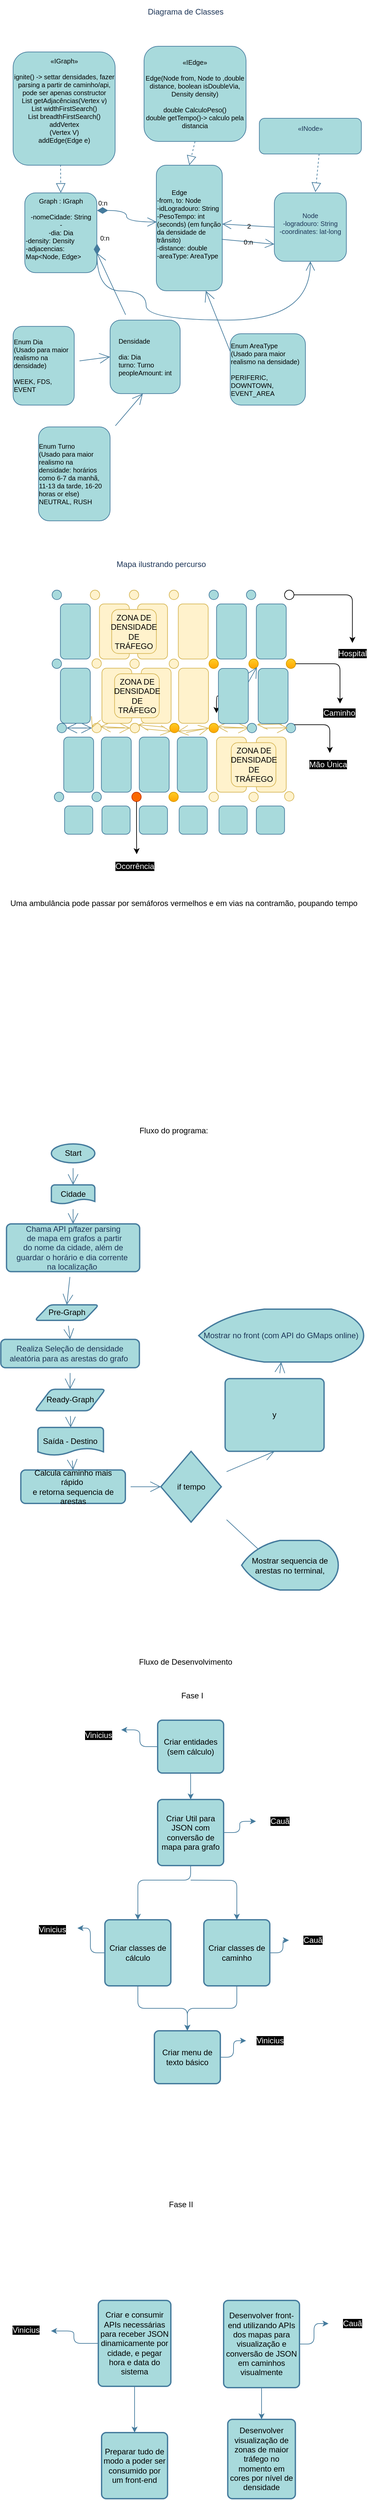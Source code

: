 <mxfile version="28.0.6">
  <diagram name="Page-1" id="jR1GZciaqGOvbSRDiTcG">
    <mxGraphModel dx="1552" dy="242" grid="1" gridSize="18" guides="1" tooltips="1" connect="1" arrows="1" fold="1" page="1" pageScale="1" pageWidth="583" pageHeight="827" math="0" shadow="0" adaptiveColors="simple">
      <root>
        <mxCell id="0" />
        <mxCell id="1" parent="0" />
        <mxCell id="kZiPy6TahkDqZdUhHl-m-4" value="" style="group;fontFamily=Arial;fontSize=12;labelBackgroundColor=none;fontColor=#1D3557;rounded=1;fontStyle=0" parent="1" vertex="1" connectable="0">
          <mxGeometry x="12.26" y="2530" width="535.47" height="705.036" as="geometry" />
        </mxCell>
        <mxCell id="wOguBgh0kh6Ftmkto8_N-136" value="Mostrar no front (com API do GMaps online)" style="strokeWidth=2;html=1;shape=mxgraph.flowchart.display;whiteSpace=wrap;fontFamily=Arial;fontSize=12;labelBackgroundColor=none;fillColor=#A8DADC;strokeColor=#457B9D;fontColor=#1D3557;rounded=1;fontStyle=0" parent="kZiPy6TahkDqZdUhHl-m-4" vertex="1">
          <mxGeometry x="300" y="280" width="250" height="80" as="geometry" />
        </mxCell>
        <mxCell id="wOguBgh0kh6Ftmkto8_N-137" value="y" style="rounded=1;whiteSpace=wrap;html=1;absoluteArcSize=1;arcSize=14;strokeWidth=2;fontFamily=Arial;fontSize=12;labelBackgroundColor=none;fillColor=#A8DADC;strokeColor=#457B9D;fontColor=default;fontStyle=0" parent="kZiPy6TahkDqZdUhHl-m-4" vertex="1">
          <mxGeometry x="340" y="385.11" width="150" height="110" as="geometry" />
        </mxCell>
        <mxCell id="wOguBgh0kh6Ftmkto8_N-139" style="edgeStyle=none;curved=1;rounded=1;orthogonalLoop=1;jettySize=auto;html=1;entryX=0.5;entryY=1;entryDx=0;entryDy=0;entryPerimeter=0;fontFamily=Arial;fontSize=12;startSize=14;endArrow=open;endSize=14;sourcePerimeterSpacing=8;targetPerimeterSpacing=8;labelBackgroundColor=none;strokeColor=#457B9D;fontColor=default;fontStyle=0" parent="kZiPy6TahkDqZdUhHl-m-4" source="wOguBgh0kh6Ftmkto8_N-137" target="wOguBgh0kh6Ftmkto8_N-136" edge="1">
          <mxGeometry relative="1" as="geometry" />
        </mxCell>
        <mxCell id="wOguBgh0kh6Ftmkto8_N-146" style="edgeStyle=none;curved=1;rounded=1;orthogonalLoop=1;jettySize=auto;html=1;fontFamily=Arial;fontSize=12;startSize=14;endArrow=open;endSize=14;sourcePerimeterSpacing=8;targetPerimeterSpacing=8;entryX=0.628;entryY=1.002;entryDx=0;entryDy=0;entryPerimeter=0;labelBackgroundColor=none;strokeColor=#457B9D;fontColor=default;fontStyle=0" parent="kZiPy6TahkDqZdUhHl-m-4" source="wOguBgh0kh6Ftmkto8_N-141" target="wOguBgh0kh6Ftmkto8_N-147" edge="1">
          <mxGeometry relative="1" as="geometry">
            <mxPoint x="586.484" y="355.192" as="targetPoint" />
          </mxGeometry>
        </mxCell>
        <mxCell id="wOguBgh0kh6Ftmkto8_N-170" style="edgeStyle=none;curved=1;rounded=1;orthogonalLoop=1;jettySize=auto;html=1;entryX=0.5;entryY=1;entryDx=0;entryDy=0;fontFamily=Arial;fontSize=12;startSize=14;endArrow=open;endSize=14;sourcePerimeterSpacing=8;targetPerimeterSpacing=8;labelBackgroundColor=none;strokeColor=#457B9D;fontColor=default;fontStyle=0" parent="kZiPy6TahkDqZdUhHl-m-4" source="wOguBgh0kh6Ftmkto8_N-141" target="wOguBgh0kh6Ftmkto8_N-137" edge="1">
          <mxGeometry relative="1" as="geometry" />
        </mxCell>
        <mxCell id="wOguBgh0kh6Ftmkto8_N-141" value="if tempo" style="strokeWidth=2;html=1;shape=mxgraph.flowchart.decision;whiteSpace=wrap;fontFamily=Arial;fontSize=12;labelBackgroundColor=none;fillColor=#A8DADC;strokeColor=#457B9D;fontColor=default;rounded=1;fontStyle=0" parent="kZiPy6TahkDqZdUhHl-m-4" vertex="1">
          <mxGeometry x="242.614" y="495.115" width="91.589" height="107.198" as="geometry" />
        </mxCell>
        <mxCell id="wOguBgh0kh6Ftmkto8_N-147" value="Mostrar sequencia de arestas no terminal," style="strokeWidth=2;html=1;shape=mxgraph.flowchart.display;whiteSpace=wrap;fontFamily=Arial;fontSize=12;labelBackgroundColor=none;fillColor=#A8DADC;strokeColor=#457B9D;fontColor=default;rounded=1;fontStyle=0" parent="kZiPy6TahkDqZdUhHl-m-4" vertex="1">
          <mxGeometry x="365.0" y="629.998" width="146.542" height="75.038" as="geometry" />
        </mxCell>
        <mxCell id="wOguBgh0kh6Ftmkto8_N-169" style="edgeStyle=none;curved=1;rounded=1;orthogonalLoop=1;jettySize=auto;html=1;entryX=0;entryY=0.5;entryDx=0;entryDy=0;entryPerimeter=0;fontFamily=Arial;fontSize=12;startSize=14;endArrow=open;endSize=14;sourcePerimeterSpacing=8;targetPerimeterSpacing=8;labelBackgroundColor=none;strokeColor=#457B9D;fontColor=default;fontStyle=0" parent="kZiPy6TahkDqZdUhHl-m-4" source="wOguBgh0kh6Ftmkto8_N-134" target="wOguBgh0kh6Ftmkto8_N-141" edge="1">
          <mxGeometry relative="1" as="geometry" />
        </mxCell>
        <mxCell id="wOguBgh0kh6Ftmkto8_N-103" value="Fluxo do programa:" style="text;html=1;align=center;verticalAlign=middle;resizable=1;points=[];autosize=1;strokeColor=none;fillColor=none;fontSize=12;fontFamily=Arial;movable=1;rotatable=1;deletable=1;editable=1;locked=0;connectable=1;labelBackgroundColor=none;fontColor=default;rounded=1;fontStyle=0" parent="kZiPy6TahkDqZdUhHl-m-4" vertex="1">
          <mxGeometry x="190.13" y="-8" width="144" height="36" as="geometry" />
        </mxCell>
        <mxCell id="wOguBgh0kh6Ftmkto8_N-168" style="edgeStyle=none;curved=1;rounded=1;orthogonalLoop=1;jettySize=auto;html=1;entryX=0.5;entryY=0;entryDx=0;entryDy=0;fontFamily=Arial;fontSize=12;startSize=14;endArrow=open;endSize=14;sourcePerimeterSpacing=8;targetPerimeterSpacing=8;labelBackgroundColor=none;strokeColor=#457B9D;fontColor=default;fontStyle=0" parent="kZiPy6TahkDqZdUhHl-m-4" source="wOguBgh0kh6Ftmkto8_N-125" target="wOguBgh0kh6Ftmkto8_N-134" edge="1">
          <mxGeometry relative="1" as="geometry" />
        </mxCell>
        <mxCell id="wOguBgh0kh6Ftmkto8_N-125" value="Saída - Destino" style="strokeWidth=2;html=1;shape=mxgraph.flowchart.document2;whiteSpace=wrap;size=0.25;fontFamily=Arial;fontSize=12;labelBackgroundColor=none;fillColor=#A8DADC;strokeColor=#457B9D;fontColor=default;rounded=1;fontStyle=0" parent="kZiPy6TahkDqZdUhHl-m-4" vertex="1">
          <mxGeometry x="56.171" y="459.046" width="99.432" height="42.138" as="geometry" />
        </mxCell>
        <mxCell id="wOguBgh0kh6Ftmkto8_N-134" value="&lt;span style=&quot;text-wrap-mode: nowrap;&quot;&gt;&lt;font&gt;Calcula caminho mais rápido&amp;nbsp;&lt;/font&gt;&lt;/span&gt;&lt;div&gt;&lt;span style=&quot;text-wrap-mode: nowrap;&quot;&gt;&lt;font&gt;e retorna sequencia de arestas&lt;/font&gt;&lt;/span&gt;&lt;/div&gt;" style="rounded=1;whiteSpace=wrap;html=1;absoluteArcSize=1;arcSize=14;strokeWidth=2;fontFamily=Arial;fontSize=12;labelBackgroundColor=none;fillColor=#A8DADC;strokeColor=#457B9D;fontColor=default;fontStyle=0" parent="kZiPy6TahkDqZdUhHl-m-4" vertex="1">
          <mxGeometry x="30.318" y="523.434" width="158.453" height="50.566" as="geometry" />
        </mxCell>
        <mxCell id="wOguBgh0kh6Ftmkto8_N-167" style="edgeStyle=none;curved=1;rounded=1;orthogonalLoop=1;jettySize=auto;html=1;entryX=0.5;entryY=0;entryDx=0;entryDy=0;entryPerimeter=0;fontFamily=Arial;fontSize=12;startSize=14;endArrow=open;endSize=14;sourcePerimeterSpacing=8;targetPerimeterSpacing=8;labelBackgroundColor=none;strokeColor=#457B9D;fontColor=default;fontStyle=0" parent="kZiPy6TahkDqZdUhHl-m-4" source="wOguBgh0kh6Ftmkto8_N-123" target="wOguBgh0kh6Ftmkto8_N-125" edge="1">
          <mxGeometry relative="1" as="geometry" />
        </mxCell>
        <mxCell id="wOguBgh0kh6Ftmkto8_N-131" style="edgeStyle=none;curved=1;rounded=1;orthogonalLoop=1;jettySize=auto;html=1;entryX=0.5;entryY=0;entryDx=0;entryDy=0;fontFamily=Arial;fontSize=12;startSize=14;endArrow=open;endSize=14;sourcePerimeterSpacing=8;targetPerimeterSpacing=8;labelBackgroundColor=none;strokeColor=#457B9D;fontColor=default;fontStyle=0" parent="kZiPy6TahkDqZdUhHl-m-4" source="wOguBgh0kh6Ftmkto8_N-105" target="wOguBgh0kh6Ftmkto8_N-107" edge="1">
          <mxGeometry relative="1" as="geometry" />
        </mxCell>
        <mxCell id="wOguBgh0kh6Ftmkto8_N-105" value="&lt;span style=&quot;text-wrap-mode: nowrap;&quot;&gt;&lt;font&gt;Chama API p/fazer parsing&lt;/font&gt;&lt;/span&gt;&lt;div style=&quot;text-wrap-mode: nowrap;&quot;&gt;&lt;font&gt;&amp;nbsp;de mapa em grafos a partir&lt;/font&gt;&lt;/div&gt;&lt;div style=&quot;text-wrap-mode: nowrap;&quot;&gt;&lt;font&gt;&amp;nbsp;do nome da cidade, além de&amp;nbsp;&lt;/font&gt;&lt;/div&gt;&lt;div style=&quot;text-wrap-mode: nowrap;&quot;&gt;&lt;font&gt;guardar o horário e dia corrente&amp;nbsp;&lt;/font&gt;&lt;/div&gt;&lt;div style=&quot;text-wrap-mode: nowrap;&quot;&gt;&lt;font&gt;na localização&amp;nbsp;&lt;/font&gt;&lt;/div&gt;" style="rounded=1;whiteSpace=wrap;html=1;absoluteArcSize=1;arcSize=14;strokeWidth=2;fontFamily=Arial;fontSize=12;labelBackgroundColor=none;fillColor=#A8DADC;strokeColor=#457B9D;fontColor=#1D3557;fontStyle=0" parent="kZiPy6TahkDqZdUhHl-m-4" vertex="1">
          <mxGeometry x="8.606" y="150.967" width="201.877" height="72.293" as="geometry" />
        </mxCell>
        <mxCell id="wOguBgh0kh6Ftmkto8_N-120" style="edgeStyle=none;curved=1;rounded=1;orthogonalLoop=1;jettySize=auto;html=1;fontFamily=Arial;fontSize=12;startSize=14;endArrow=open;endSize=14;sourcePerimeterSpacing=8;targetPerimeterSpacing=8;entryX=0.5;entryY=0;entryDx=0;entryDy=0;labelBackgroundColor=none;strokeColor=#457B9D;fontColor=default;fontStyle=0" parent="kZiPy6TahkDqZdUhHl-m-4" source="wOguBgh0kh6Ftmkto8_N-107" target="wOguBgh0kh6Ftmkto8_N-121" edge="1">
          <mxGeometry relative="1" as="geometry">
            <mxPoint x="96.37" y="325.714" as="targetPoint" />
          </mxGeometry>
        </mxCell>
        <mxCell id="wOguBgh0kh6Ftmkto8_N-107" value="Pre-Graph" style="shape=parallelogram;html=1;strokeWidth=2;perimeter=parallelogramPerimeter;whiteSpace=wrap;rounded=1;arcSize=12;size=0.23;fontFamily=Arial;fontSize=12;labelBackgroundColor=none;fillColor=#A8DADC;strokeColor=#457B9D;fontColor=default;fontStyle=0" parent="kZiPy6TahkDqZdUhHl-m-4" vertex="1">
          <mxGeometry x="51.438" y="273.56" width="97.135" height="23.444" as="geometry" />
        </mxCell>
        <mxCell id="wOguBgh0kh6Ftmkto8_N-111" value="Start" style="strokeWidth=2;html=1;shape=mxgraph.flowchart.start_1;whiteSpace=wrap;fontFamily=Arial;fontSize=12;labelBackgroundColor=none;fillColor=#A8DADC;strokeColor=#457B9D;fontColor=default;rounded=1;fontStyle=0" parent="kZiPy6TahkDqZdUhHl-m-4" vertex="1">
          <mxGeometry x="76.603" y="30" width="65.89" height="28.617" as="geometry" />
        </mxCell>
        <mxCell id="wOguBgh0kh6Ftmkto8_N-117" style="edgeStyle=none;curved=1;rounded=1;orthogonalLoop=1;jettySize=auto;html=1;entryX=0.5;entryY=0;entryDx=0;entryDy=0;fontFamily=Arial;fontSize=12;startSize=14;endArrow=open;endSize=14;sourcePerimeterSpacing=8;targetPerimeterSpacing=8;labelBackgroundColor=none;strokeColor=#457B9D;fontColor=default;fontStyle=0" parent="kZiPy6TahkDqZdUhHl-m-4" source="wOguBgh0kh6Ftmkto8_N-114" target="wOguBgh0kh6Ftmkto8_N-105" edge="1">
          <mxGeometry relative="1" as="geometry" />
        </mxCell>
        <mxCell id="wOguBgh0kh6Ftmkto8_N-114" value="Cidade" style="strokeWidth=2;html=1;shape=mxgraph.flowchart.document2;whiteSpace=wrap;size=0.25;fontFamily=Arial;fontSize=12;labelBackgroundColor=none;fillColor=#A8DADC;strokeColor=#457B9D;fontColor=default;rounded=1;fontStyle=0" parent="kZiPy6TahkDqZdUhHl-m-4" vertex="1">
          <mxGeometry x="76.603" y="92.005" width="65.89" height="28.617" as="geometry" />
        </mxCell>
        <mxCell id="wOguBgh0kh6Ftmkto8_N-115" style="edgeStyle=none;curved=1;rounded=1;orthogonalLoop=1;jettySize=auto;html=1;entryX=0.5;entryY=0;entryDx=0;entryDy=0;entryPerimeter=0;fontFamily=Arial;fontSize=12;startSize=14;endArrow=open;endSize=14;sourcePerimeterSpacing=8;targetPerimeterSpacing=8;labelBackgroundColor=none;strokeColor=#457B9D;fontColor=default;fontStyle=0" parent="kZiPy6TahkDqZdUhHl-m-4" source="wOguBgh0kh6Ftmkto8_N-111" target="wOguBgh0kh6Ftmkto8_N-114" edge="1">
          <mxGeometry relative="1" as="geometry" />
        </mxCell>
        <mxCell id="wOguBgh0kh6Ftmkto8_N-124" style="edgeStyle=none;curved=1;rounded=1;orthogonalLoop=1;jettySize=auto;html=1;entryX=0.5;entryY=0;entryDx=0;entryDy=0;fontFamily=Arial;fontSize=12;startSize=14;endArrow=open;endSize=14;sourcePerimeterSpacing=8;targetPerimeterSpacing=8;labelBackgroundColor=none;strokeColor=#457B9D;fontColor=default;fontStyle=0" parent="kZiPy6TahkDqZdUhHl-m-4" source="wOguBgh0kh6Ftmkto8_N-121" target="wOguBgh0kh6Ftmkto8_N-123" edge="1">
          <mxGeometry relative="1" as="geometry" />
        </mxCell>
        <mxCell id="wOguBgh0kh6Ftmkto8_N-121" value="Realiza Seleção de densidade aleatória para as arestas do grafo&amp;nbsp;" style="rounded=1;whiteSpace=wrap;html=1;absoluteArcSize=1;arcSize=14;strokeWidth=2;fontFamily=Arial;fontSize=12;labelBackgroundColor=none;fillColor=#A8DADC;strokeColor=#457B9D;fontColor=#1D3557;fontStyle=0" parent="kZiPy6TahkDqZdUhHl-m-4" vertex="1">
          <mxGeometry y="325.711" width="210" height="42.929" as="geometry" />
        </mxCell>
        <mxCell id="wOguBgh0kh6Ftmkto8_N-123" value="Ready-Graph" style="shape=parallelogram;html=1;strokeWidth=2;perimeter=parallelogramPerimeter;whiteSpace=wrap;rounded=1;arcSize=12;size=0.23;fontFamily=Arial;fontSize=12;labelBackgroundColor=none;fillColor=#A8DADC;strokeColor=#457B9D;fontColor=default;fontStyle=0" parent="kZiPy6TahkDqZdUhHl-m-4" vertex="1">
          <mxGeometry x="51.438" y="401.202" width="107.125" height="32.562" as="geometry" />
        </mxCell>
        <mxCell id="kZiPy6TahkDqZdUhHl-m-40" value="" style="group;fontFamily=Arial;fontSize=12;labelBackgroundColor=none;rounded=1;fontStyle=0" parent="1" vertex="1" connectable="0">
          <mxGeometry x="62.999" y="1668" width="456.631" height="399.386" as="geometry" />
        </mxCell>
        <mxCell id="wOguBgh0kh6Ftmkto8_N-173" value="Mapa ilustrando percurso" style="text;html=1;align=center;verticalAlign=middle;resizable=0;points=[];autosize=1;strokeColor=none;fillColor=none;fontSize=12;fontFamily=Arial;labelBackgroundColor=none;fontColor=#1D3557;rounded=1;fontStyle=0" parent="kZiPy6TahkDqZdUhHl-m-40" vertex="1">
          <mxGeometry x="111.001" y="-3" width="162" height="36" as="geometry" />
        </mxCell>
        <mxCell id="kZiPy6TahkDqZdUhHl-m-39" value="" style="group;fontFamily=Arial;fontSize=12;labelBackgroundColor=none;rounded=1;fontStyle=0" parent="kZiPy6TahkDqZdUhHl-m-40" vertex="1" connectable="0">
          <mxGeometry x="27" y="54" width="456.631" height="369.386" as="geometry" />
        </mxCell>
        <mxCell id="wOguBgh0kh6Ftmkto8_N-179" value="" style="ellipse;whiteSpace=wrap;html=1;aspect=fixed;fontFamily=Arial;fillColor=#fff2cc;strokeColor=#d6b656;fontSize=12;labelBackgroundColor=none;rounded=1;fontStyle=0" parent="kZiPy6TahkDqZdUhHl-m-39" vertex="1">
          <mxGeometry x="57.881" y="0.001" width="14.258" height="14.258" as="geometry" />
        </mxCell>
        <mxCell id="wOguBgh0kh6Ftmkto8_N-19" style="edgeStyle=none;curved=1;rounded=1;orthogonalLoop=1;jettySize=auto;html=1;entryX=0;entryY=0.5;entryDx=0;entryDy=0;fontFamily=Arial;fontSize=12;startSize=14;endArrow=open;endSize=14;sourcePerimeterSpacing=8;targetPerimeterSpacing=8;labelBackgroundColor=none;strokeColor=#d6b656;fontColor=default;fontStyle=0;fillColor=#fff2cc;" parent="kZiPy6TahkDqZdUhHl-m-39" source="wOguBgh0kh6Ftmkto8_N-7" target="wOguBgh0kh6Ftmkto8_N-10" edge="1">
          <mxGeometry relative="1" as="geometry" />
        </mxCell>
        <mxCell id="wOguBgh0kh6Ftmkto8_N-27" style="edgeStyle=none;curved=1;rounded=1;orthogonalLoop=1;jettySize=auto;html=1;entryX=1;entryY=0.5;entryDx=0;entryDy=0;fontFamily=Arial;fontSize=12;startSize=14;endArrow=open;endSize=14;sourcePerimeterSpacing=8;targetPerimeterSpacing=8;labelBackgroundColor=none;strokeColor=#457B9D;fontColor=default;fontStyle=0" parent="kZiPy6TahkDqZdUhHl-m-39" source="wOguBgh0kh6Ftmkto8_N-7" target="wOguBgh0kh6Ftmkto8_N-16" edge="1">
          <mxGeometry relative="1" as="geometry" />
        </mxCell>
        <mxCell id="wOguBgh0kh6Ftmkto8_N-7" value="" style="ellipse;whiteSpace=wrap;html=1;aspect=fixed;fontFamily=Arial;fillColor=#fff2cc;strokeColor=#d6b656;fontSize=12;labelBackgroundColor=none;rounded=1;fontStyle=0" parent="kZiPy6TahkDqZdUhHl-m-39" vertex="1">
          <mxGeometry x="60.408" y="201.526" width="14.258" height="14.258" as="geometry" />
        </mxCell>
        <mxCell id="wOguBgh0kh6Ftmkto8_N-20" style="edgeStyle=none;curved=1;rounded=1;orthogonalLoop=1;jettySize=auto;html=1;entryX=0;entryY=1;entryDx=0;entryDy=0;fontFamily=Arial;fontSize=12;startSize=14;endArrow=open;endSize=14;sourcePerimeterSpacing=8;targetPerimeterSpacing=8;labelBackgroundColor=none;strokeColor=#d6b656;fontColor=default;fontStyle=0;fillColor=#fff2cc;" parent="kZiPy6TahkDqZdUhHl-m-39" source="wOguBgh0kh6Ftmkto8_N-10" target="wOguBgh0kh6Ftmkto8_N-15" edge="1">
          <mxGeometry relative="1" as="geometry" />
        </mxCell>
        <mxCell id="wOguBgh0kh6Ftmkto8_N-10" value="" style="ellipse;whiteSpace=wrap;html=1;aspect=fixed;fontFamily=Arial;fillColor=#ffcd28;strokeColor=#d79b00;fontSize=12;labelBackgroundColor=none;rounded=1;fontStyle=0;gradientColor=#ffa500;" parent="kZiPy6TahkDqZdUhHl-m-39" vertex="1">
          <mxGeometry x="118.286" y="201.526" width="14.258" height="14.258" as="geometry" />
        </mxCell>
        <mxCell id="wOguBgh0kh6Ftmkto8_N-11" value="" style="ellipse;whiteSpace=wrap;html=1;aspect=fixed;fontFamily=Arial;fillColor=#fff2cc;strokeColor=#d6b656;fontSize=12;labelBackgroundColor=none;rounded=1;fontStyle=0" parent="kZiPy6TahkDqZdUhHl-m-39" vertex="1">
          <mxGeometry x="117.041" y="0.001" width="14.258" height="14.258" as="geometry" />
        </mxCell>
        <mxCell id="wOguBgh0kh6Ftmkto8_N-13" value="" style="ellipse;whiteSpace=wrap;html=1;aspect=fixed;fontFamily=Arial;fillColor=#fff2cc;strokeColor=#d6b656;fontSize=12;labelBackgroundColor=none;rounded=1;fontStyle=0" parent="kZiPy6TahkDqZdUhHl-m-39" vertex="1">
          <mxGeometry x="177.449" y="104.239" width="14.258" height="14.258" as="geometry" />
        </mxCell>
        <mxCell id="wOguBgh0kh6Ftmkto8_N-14" value="" style="ellipse;whiteSpace=wrap;html=1;aspect=fixed;fontFamily=Arial;fillColor=#fff2cc;strokeColor=#d6b656;fontSize=12;labelBackgroundColor=none;rounded=1;fontStyle=0" parent="kZiPy6TahkDqZdUhHl-m-39" vertex="1">
          <mxGeometry x="177.449" y="0.001" width="14.258" height="14.258" as="geometry" />
        </mxCell>
        <mxCell id="wOguBgh0kh6Ftmkto8_N-25" style="edgeStyle=none;curved=1;rounded=1;orthogonalLoop=1;jettySize=auto;html=1;entryX=1;entryY=0;entryDx=0;entryDy=0;fontFamily=Arial;fontSize=12;startSize=14;endArrow=open;endSize=14;sourcePerimeterSpacing=8;targetPerimeterSpacing=8;labelBackgroundColor=none;strokeColor=#d6b656;fontColor=default;fontStyle=0;fillColor=#fff2cc;" parent="kZiPy6TahkDqZdUhHl-m-39" source="wOguBgh0kh6Ftmkto8_N-15" target="wOguBgh0kh6Ftmkto8_N-10" edge="1">
          <mxGeometry relative="1" as="geometry" />
        </mxCell>
        <mxCell id="wOguBgh0kh6Ftmkto8_N-15" value="" style="ellipse;whiteSpace=wrap;html=1;aspect=fixed;fontFamily=Arial;fillColor=#ffcd28;strokeColor=#d79b00;fontSize=12;labelBackgroundColor=none;rounded=1;fontStyle=0;gradientColor=#ffa500;" parent="kZiPy6TahkDqZdUhHl-m-39" vertex="1">
          <mxGeometry x="178.289" y="201.527" width="14.258" height="14.258" as="geometry" />
        </mxCell>
        <mxCell id="wOguBgh0kh6Ftmkto8_N-21" style="edgeStyle=none;curved=1;rounded=1;orthogonalLoop=1;jettySize=auto;html=1;entryX=0;entryY=0.5;entryDx=0;entryDy=0;fontFamily=Arial;fontSize=12;startSize=14;endArrow=open;endSize=14;sourcePerimeterSpacing=8;targetPerimeterSpacing=8;labelBackgroundColor=none;strokeColor=#457B9D;fontColor=default;fontStyle=0" parent="kZiPy6TahkDqZdUhHl-m-39" source="wOguBgh0kh6Ftmkto8_N-16" target="wOguBgh0kh6Ftmkto8_N-7" edge="1">
          <mxGeometry relative="1" as="geometry" />
        </mxCell>
        <mxCell id="wOguBgh0kh6Ftmkto8_N-16" value="" style="ellipse;whiteSpace=wrap;html=1;aspect=fixed;fontFamily=Arial;fontSize=12;labelBackgroundColor=none;fillColor=#A8DADC;strokeColor=#457B9D;fontColor=#1D3557;rounded=1;fontStyle=0" parent="kZiPy6TahkDqZdUhHl-m-39" vertex="1">
          <mxGeometry x="7.551" y="201.526" width="14.258" height="14.258" as="geometry" />
        </mxCell>
        <mxCell id="wOguBgh0kh6Ftmkto8_N-17" value="" style="ellipse;whiteSpace=wrap;html=1;aspect=fixed;fontFamily=Arial;fontSize=12;labelBackgroundColor=none;fillColor=#A8DADC;strokeColor=#457B9D;fontColor=#1D3557;rounded=1;fontStyle=0" parent="kZiPy6TahkDqZdUhHl-m-39" vertex="1">
          <mxGeometry y="104.238" width="14.258" height="14.258" as="geometry" />
        </mxCell>
        <mxCell id="wOguBgh0kh6Ftmkto8_N-18" value="" style="ellipse;whiteSpace=wrap;html=1;aspect=fixed;fontFamily=Arial;fontSize=12;labelBackgroundColor=none;fillColor=#A8DADC;strokeColor=#457B9D;fontColor=#1D3557;rounded=1;fontStyle=0" parent="kZiPy6TahkDqZdUhHl-m-39" vertex="1">
          <mxGeometry y="0.001" width="14.258" height="14.258" as="geometry" />
        </mxCell>
        <mxCell id="wOguBgh0kh6Ftmkto8_N-26" style="edgeStyle=none;curved=1;rounded=1;orthogonalLoop=1;jettySize=auto;html=1;entryX=0.875;entryY=0.35;entryDx=0;entryDy=0;entryPerimeter=0;fontFamily=Arial;fontSize=12;startSize=14;endArrow=open;endSize=14;sourcePerimeterSpacing=8;targetPerimeterSpacing=8;labelBackgroundColor=none;strokeColor=#d6b656;fontColor=default;fontStyle=0;fillColor=#fff2cc;" parent="kZiPy6TahkDqZdUhHl-m-39" source="wOguBgh0kh6Ftmkto8_N-10" target="wOguBgh0kh6Ftmkto8_N-7" edge="1">
          <mxGeometry relative="1" as="geometry" />
        </mxCell>
        <mxCell id="wOguBgh0kh6Ftmkto8_N-29" value="" style="rounded=1;whiteSpace=wrap;html=1;fontFamily=Arial;fontSize=12;labelBackgroundColor=none;fillColor=#A8DADC;strokeColor=#457B9D;fontColor=#1D3557;fontStyle=0" parent="kZiPy6TahkDqZdUhHl-m-39" vertex="1">
          <mxGeometry x="189.743" y="222.373" width="45.306" height="83.39" as="geometry" />
        </mxCell>
        <mxCell id="wOguBgh0kh6Ftmkto8_N-31" value="" style="whiteSpace=wrap;html=1;aspect=fixed;fontFamily=Arial;fontSize=12;labelBackgroundColor=none;fillColor=#A8DADC;strokeColor=#457B9D;fontColor=#1D3557;rounded=1;fontStyle=0" parent="kZiPy6TahkDqZdUhHl-m-39" vertex="1">
          <mxGeometry x="132.143" y="326.611" width="42.775" height="42.775" as="geometry" />
        </mxCell>
        <mxCell id="wOguBgh0kh6Ftmkto8_N-32" value="" style="whiteSpace=wrap;html=1;aspect=fixed;fontFamily=Arial;fontSize=12;labelBackgroundColor=none;fillColor=#A8DADC;strokeColor=#457B9D;fontColor=#1D3557;rounded=1;fontStyle=0" parent="kZiPy6TahkDqZdUhHl-m-39" vertex="1">
          <mxGeometry x="75.51" y="326.611" width="42.775" height="42.775" as="geometry" />
        </mxCell>
        <mxCell id="wOguBgh0kh6Ftmkto8_N-33" value="" style="whiteSpace=wrap;html=1;aspect=fixed;fontFamily=Arial;fontSize=12;labelBackgroundColor=none;fillColor=#A8DADC;strokeColor=#457B9D;fontColor=#1D3557;rounded=1;fontStyle=0" parent="kZiPy6TahkDqZdUhHl-m-39" vertex="1">
          <mxGeometry x="18.878" y="326.611" width="42.775" height="42.775" as="geometry" />
        </mxCell>
        <mxCell id="wOguBgh0kh6Ftmkto8_N-38" value="" style="ellipse;whiteSpace=wrap;html=1;aspect=fixed;fontFamily=Arial;fontSize=12;labelBackgroundColor=none;fillColor=#A8DADC;strokeColor=#457B9D;fontColor=#1D3557;rounded=1;fontStyle=0" parent="kZiPy6TahkDqZdUhHl-m-39" vertex="1">
          <mxGeometry x="60.408" y="305.764" width="14.258" height="14.258" as="geometry" />
        </mxCell>
        <mxCell id="wOguBgh0kh6Ftmkto8_N-39" value="" style="ellipse;whiteSpace=wrap;html=1;aspect=fixed;fontFamily=Arial;fontSize=12;labelBackgroundColor=none;rounded=1;fontStyle=0;fillColor=#fa6800;fontColor=#000000;strokeColor=#C73500;" parent="kZiPy6TahkDqZdUhHl-m-39" vertex="1">
          <mxGeometry x="120.816" y="305.764" width="14.258" height="14.258" as="geometry" />
        </mxCell>
        <mxCell id="wOguBgh0kh6Ftmkto8_N-45" value="" style="ellipse;whiteSpace=wrap;html=1;aspect=fixed;fontFamily=Arial;fontSize=12;labelBackgroundColor=none;fillColor=#A8DADC;strokeColor=#457B9D;fontColor=#1D3557;rounded=1;fontStyle=0" parent="kZiPy6TahkDqZdUhHl-m-39" vertex="1">
          <mxGeometry x="3.35" y="305.763" width="14.258" height="14.258" as="geometry" />
        </mxCell>
        <mxCell id="wOguBgh0kh6Ftmkto8_N-48" value="" style="ellipse;whiteSpace=wrap;html=1;aspect=fixed;fontFamily=Arial;fontSize=12;labelBackgroundColor=none;fillColor=#A8DADC;strokeColor=#457B9D;fontColor=#1D3557;rounded=1;fontStyle=0" parent="kZiPy6TahkDqZdUhHl-m-39" vertex="1">
          <mxGeometry x="354.899" y="201.524" width="14.258" height="14.258" as="geometry" />
        </mxCell>
        <mxCell id="wOguBgh0kh6Ftmkto8_N-49" value="" style="rounded=1;whiteSpace=wrap;html=1;fontFamily=Arial;fontSize=12;labelBackgroundColor=none;fillColor=#A8DADC;strokeColor=#457B9D;fontColor=#1D3557;fontStyle=0" parent="kZiPy6TahkDqZdUhHl-m-39" vertex="1">
          <mxGeometry x="309.592" y="20.848" width="45.306" height="83.39" as="geometry" />
        </mxCell>
        <mxCell id="wOguBgh0kh6Ftmkto8_N-55" style="edgeStyle=none;curved=1;rounded=1;orthogonalLoop=1;jettySize=auto;html=1;entryX=0;entryY=0.5;entryDx=0;entryDy=0;fontFamily=Arial;fontSize=12;startSize=14;endArrow=open;endSize=14;sourcePerimeterSpacing=8;targetPerimeterSpacing=8;labelBackgroundColor=none;strokeColor=#d6b656;fontColor=default;fontStyle=0;fillColor=#fff2cc;" parent="kZiPy6TahkDqZdUhHl-m-39" source="wOguBgh0kh6Ftmkto8_N-57" edge="1">
          <mxGeometry relative="1" as="geometry">
            <mxPoint x="298.265" y="208.655" as="targetPoint" />
          </mxGeometry>
        </mxCell>
        <mxCell id="wOguBgh0kh6Ftmkto8_N-56" style="edgeStyle=none;curved=1;rounded=1;orthogonalLoop=1;jettySize=auto;html=1;entryX=1;entryY=1;entryDx=0;entryDy=0;fontFamily=Arial;fontSize=12;startSize=14;endArrow=open;endSize=14;sourcePerimeterSpacing=8;targetPerimeterSpacing=8;labelBackgroundColor=none;strokeColor=#d6b656;fontColor=default;fontStyle=0;fillColor=#fff2cc;" parent="kZiPy6TahkDqZdUhHl-m-39" source="wOguBgh0kh6Ftmkto8_N-57" target="wOguBgh0kh6Ftmkto8_N-15" edge="1">
          <mxGeometry relative="1" as="geometry">
            <mxPoint x="200.102" y="215.425" as="targetPoint" />
          </mxGeometry>
        </mxCell>
        <mxCell id="wOguBgh0kh6Ftmkto8_N-57" value="" style="ellipse;whiteSpace=wrap;html=1;aspect=fixed;fontFamily=Arial;fontSize=12;labelBackgroundColor=none;fillColor=#ffcd28;strokeColor=#d79b00;rounded=1;fontStyle=0;gradientColor=#ffa500;" parent="kZiPy6TahkDqZdUhHl-m-39" vertex="1">
          <mxGeometry x="237.857" y="201.526" width="14.258" height="14.258" as="geometry" />
        </mxCell>
        <mxCell id="wOguBgh0kh6Ftmkto8_N-58" value="" style="ellipse;whiteSpace=wrap;html=1;aspect=fixed;fontFamily=Arial;fontSize=12;labelBackgroundColor=none;fillColor=#ffcd28;strokeColor=#d79b00;rounded=1;fontStyle=0;gradientColor=#ffa500;" parent="kZiPy6TahkDqZdUhHl-m-39" vertex="1">
          <mxGeometry x="237.857" y="104.239" width="14.258" height="14.258" as="geometry" />
        </mxCell>
        <mxCell id="wOguBgh0kh6Ftmkto8_N-59" value="" style="ellipse;whiteSpace=wrap;html=1;aspect=fixed;fontFamily=Arial;fontSize=12;labelBackgroundColor=none;fillColor=#ffcd28;strokeColor=#d79b00;rounded=1;fontStyle=0;gradientColor=#ffa500;" parent="kZiPy6TahkDqZdUhHl-m-39" vertex="1">
          <mxGeometry x="298.265" y="104.239" width="14.258" height="14.258" as="geometry" />
        </mxCell>
        <mxCell id="wOguBgh0kh6Ftmkto8_N-60" style="edgeStyle=none;curved=1;rounded=1;orthogonalLoop=1;jettySize=auto;html=1;entryX=0;entryY=1;entryDx=0;entryDy=0;fontFamily=Arial;fontSize=12;startSize=14;endArrow=open;endSize=14;sourcePerimeterSpacing=8;targetPerimeterSpacing=8;labelBackgroundColor=none;strokeColor=#d6b656;fontColor=default;fontStyle=0;fillColor=#fff2cc;" parent="kZiPy6TahkDqZdUhHl-m-39" edge="1">
          <mxGeometry relative="1" as="geometry">
            <mxPoint x="356.986" y="208.332" as="targetPoint" />
            <mxPoint x="320.523" y="208.655" as="sourcePoint" />
          </mxGeometry>
        </mxCell>
        <mxCell id="wOguBgh0kh6Ftmkto8_N-62" value="" style="ellipse;whiteSpace=wrap;html=1;aspect=fixed;fontFamily=Arial;fontSize=12;labelBackgroundColor=none;fillColor=#A8DADC;strokeColor=#457B9D;fontColor=#1D3557;rounded=1;fontStyle=0" parent="kZiPy6TahkDqZdUhHl-m-39" vertex="1">
          <mxGeometry x="294.49" y="0.001" width="14.258" height="14.258" as="geometry" />
        </mxCell>
        <mxCell id="wOguBgh0kh6Ftmkto8_N-65" style="edgeStyle=none;curved=1;rounded=1;orthogonalLoop=1;jettySize=auto;html=1;entryX=1;entryY=0;entryDx=0;entryDy=0;fontFamily=Arial;fontSize=12;startSize=14;endArrow=open;endSize=14;sourcePerimeterSpacing=8;targetPerimeterSpacing=8;labelBackgroundColor=none;strokeColor=#d6b656;fontColor=default;fontStyle=0;fillColor=#fff2cc;" parent="kZiPy6TahkDqZdUhHl-m-39" edge="1">
          <mxGeometry relative="1" as="geometry">
            <mxPoint x="348.463" y="202.635" as="sourcePoint" />
            <mxPoint x="310.435" y="203.614" as="targetPoint" />
          </mxGeometry>
        </mxCell>
        <mxCell id="wOguBgh0kh6Ftmkto8_N-67" style="edgeStyle=none;curved=1;rounded=1;orthogonalLoop=1;jettySize=auto;html=1;entryX=0;entryY=0.5;entryDx=0;entryDy=0;fontFamily=Arial;fontSize=12;startSize=14;endArrow=open;endSize=14;sourcePerimeterSpacing=8;targetPerimeterSpacing=8;labelBackgroundColor=none;strokeColor=#d6b656;fontColor=default;fontStyle=0;fillColor=#fff2cc;" parent="kZiPy6TahkDqZdUhHl-m-39" target="wOguBgh0kh6Ftmkto8_N-57" edge="1">
          <mxGeometry relative="1" as="geometry">
            <mxPoint x="203.122" y="215.425" as="sourcePoint" />
          </mxGeometry>
        </mxCell>
        <mxCell id="wOguBgh0kh6Ftmkto8_N-71" style="edgeStyle=none;curved=1;rounded=1;orthogonalLoop=1;jettySize=auto;html=1;entryX=0.875;entryY=0.35;entryDx=0;entryDy=0;entryPerimeter=0;fontFamily=Arial;fontSize=12;startSize=14;endArrow=open;endSize=14;sourcePerimeterSpacing=8;targetPerimeterSpacing=8;labelBackgroundColor=none;strokeColor=#d6b656;fontColor=default;fontStyle=0;fillColor=#fff2cc;" parent="kZiPy6TahkDqZdUhHl-m-39" target="wOguBgh0kh6Ftmkto8_N-57" edge="1">
          <mxGeometry relative="1" as="geometry">
            <mxPoint x="290.274" y="208.151" as="sourcePoint" />
          </mxGeometry>
        </mxCell>
        <mxCell id="wOguBgh0kh6Ftmkto8_N-72" value="" style="rounded=1;whiteSpace=wrap;html=1;fontFamily=Arial;fontSize=12;labelBackgroundColor=none;fillColor=#fff2cc;strokeColor=#d6b656;fontStyle=0" parent="kZiPy6TahkDqZdUhHl-m-39" vertex="1">
          <mxGeometry x="309.592" y="222.374" width="45.306" height="83.39" as="geometry" />
        </mxCell>
        <mxCell id="wOguBgh0kh6Ftmkto8_N-74" value="" style="whiteSpace=wrap;html=1;aspect=fixed;fontFamily=Arial;fontSize=12;labelBackgroundColor=none;fillColor=#A8DADC;strokeColor=#457B9D;fontColor=#1D3557;rounded=1;fontStyle=0" parent="kZiPy6TahkDqZdUhHl-m-39" vertex="1">
          <mxGeometry x="309.592" y="326.611" width="42.775" height="42.775" as="geometry" />
        </mxCell>
        <mxCell id="wOguBgh0kh6Ftmkto8_N-75" value="" style="whiteSpace=wrap;html=1;aspect=fixed;fontFamily=Arial;fontSize=12;labelBackgroundColor=none;fillColor=#A8DADC;strokeColor=#457B9D;fontColor=#1D3557;rounded=1;fontStyle=0" parent="kZiPy6TahkDqZdUhHl-m-39" vertex="1">
          <mxGeometry x="252.959" y="326.611" width="42.775" height="42.775" as="geometry" />
        </mxCell>
        <mxCell id="wOguBgh0kh6Ftmkto8_N-76" value="" style="whiteSpace=wrap;html=1;aspect=fixed;fontFamily=Arial;fontSize=12;labelBackgroundColor=none;fillColor=#A8DADC;strokeColor=#457B9D;fontColor=#1D3557;rounded=1;fontStyle=0" parent="kZiPy6TahkDqZdUhHl-m-39" vertex="1">
          <mxGeometry x="192.551" y="326.611" width="42.775" height="42.775" as="geometry" />
        </mxCell>
        <mxCell id="wOguBgh0kh6Ftmkto8_N-81" value="" style="ellipse;whiteSpace=wrap;html=1;aspect=fixed;fontFamily=Arial;fontSize=12;labelBackgroundColor=none;fillColor=#fff2cc;strokeColor=#d6b656;rounded=1;fontStyle=0" parent="kZiPy6TahkDqZdUhHl-m-39" vertex="1">
          <mxGeometry x="237.857" y="305.764" width="14.258" height="14.258" as="geometry" />
        </mxCell>
        <mxCell id="wOguBgh0kh6Ftmkto8_N-82" value="" style="ellipse;whiteSpace=wrap;html=1;aspect=fixed;fontFamily=Arial;fontSize=12;labelBackgroundColor=none;fillColor=#fff2cc;strokeColor=#d6b656;rounded=1;fontStyle=0" parent="kZiPy6TahkDqZdUhHl-m-39" vertex="1">
          <mxGeometry x="298.265" y="305.764" width="14.258" height="14.258" as="geometry" />
        </mxCell>
        <mxCell id="wOguBgh0kh6Ftmkto8_N-92" value="" style="ellipse;whiteSpace=wrap;html=1;aspect=fixed;fontFamily=Arial;fontSize=12;labelBackgroundColor=none;fillColor=#A8DADC;strokeColor=#457B9D;fontColor=#1D3557;rounded=1;fontStyle=0" parent="kZiPy6TahkDqZdUhHl-m-39" vertex="1">
          <mxGeometry x="237.857" y="0.001" width="14.258" height="14.258" as="geometry" />
        </mxCell>
        <mxCell id="wOguBgh0kh6Ftmkto8_N-93" style="edgeStyle=none;curved=1;rounded=1;orthogonalLoop=1;jettySize=auto;html=1;exitX=0;exitY=0;exitDx=0;exitDy=0;entryX=0;entryY=0.5;entryDx=0;entryDy=0;fontFamily=Arial;fontSize=12;startSize=14;endArrow=open;endSize=14;sourcePerimeterSpacing=8;targetPerimeterSpacing=8;labelBackgroundColor=none;strokeColor=#d6b656;fontColor=default;fontStyle=0;fillColor=#fff2cc;" parent="kZiPy6TahkDqZdUhHl-m-39" source="wOguBgh0kh6Ftmkto8_N-7" target="wOguBgh0kh6Ftmkto8_N-7" edge="1">
          <mxGeometry relative="1" as="geometry" />
        </mxCell>
        <mxCell id="wOguBgh0kh6Ftmkto8_N-91" value="" style="ellipse;whiteSpace=wrap;html=1;aspect=fixed;fontFamily=Arial;fontSize=12;labelBackgroundColor=none;fillColor=#fff2cc;strokeColor=#d6b656;rounded=1;fontStyle=0" parent="kZiPy6TahkDqZdUhHl-m-39" vertex="1">
          <mxGeometry x="352.369" y="304.913" width="14.258" height="14.258" as="geometry" />
        </mxCell>
        <mxCell id="wOguBgh0kh6Ftmkto8_N-63" value="" style="ellipse;whiteSpace=wrap;html=1;aspect=fixed;fontFamily=Arial;fontSize=12;labelBackgroundColor=none;rounded=1;fontStyle=0;fillColor=#ffcd28;strokeColor=#d79b00;gradientColor=#ffa500;" parent="kZiPy6TahkDqZdUhHl-m-39" vertex="1">
          <mxGeometry x="354.899" y="104.238" width="14.258" height="14.258" as="geometry" />
        </mxCell>
        <mxCell id="wOguBgh0kh6Ftmkto8_N-64" value="" style="ellipse;whiteSpace=wrap;html=1;aspect=fixed;fontFamily=Arial;fontSize=12;labelBackgroundColor=none;rounded=1;fontStyle=0;" parent="kZiPy6TahkDqZdUhHl-m-39" vertex="1">
          <mxGeometry x="352.369" width="14.258" height="14.258" as="geometry" />
        </mxCell>
        <mxCell id="wOguBgh0kh6Ftmkto8_N-180" value="" style="rounded=1;whiteSpace=wrap;html=1;fontFamily=Arial;fontSize=12;labelBackgroundColor=none;fillColor=#A8DADC;strokeColor=#457B9D;fontColor=#1D3557;fontStyle=0" parent="kZiPy6TahkDqZdUhHl-m-39" vertex="1">
          <mxGeometry x="249.242" y="20.848" width="45.306" height="83.39" as="geometry" />
        </mxCell>
        <mxCell id="wOguBgh0kh6Ftmkto8_N-182" value="" style="rounded=1;whiteSpace=wrap;html=1;fontFamily=Arial;fontSize=12;labelBackgroundColor=none;fillColor=#fff2cc;strokeColor=#d6b656;fontStyle=0" parent="kZiPy6TahkDqZdUhHl-m-39" vertex="1">
          <mxGeometry x="191.282" y="20.848" width="45.306" height="83.39" as="geometry" />
        </mxCell>
        <mxCell id="wOguBgh0kh6Ftmkto8_N-184" value="" style="rounded=1;whiteSpace=wrap;html=1;fontFamily=Arial;fontSize=12;labelBackgroundColor=none;fillColor=#fff2cc;strokeColor=#d6b656;fontStyle=0" parent="kZiPy6TahkDqZdUhHl-m-39" vertex="1">
          <mxGeometry x="129.612" y="20.848" width="45.306" height="83.39" as="geometry" />
        </mxCell>
        <mxCell id="wOguBgh0kh6Ftmkto8_N-185" value="" style="rounded=1;whiteSpace=wrap;html=1;fontFamily=Arial;fontSize=12;labelBackgroundColor=none;fillColor=#fff2cc;strokeColor=#d6b656;fontStyle=0" parent="kZiPy6TahkDqZdUhHl-m-39" vertex="1">
          <mxGeometry x="71.732" y="20.848" width="45.306" height="83.39" as="geometry" />
        </mxCell>
        <mxCell id="wOguBgh0kh6Ftmkto8_N-186" value="" style="rounded=1;whiteSpace=wrap;html=1;fontFamily=Arial;fontSize=12;labelBackgroundColor=none;fillColor=#A8DADC;strokeColor=#457B9D;fontColor=#1D3557;fontStyle=0" parent="kZiPy6TahkDqZdUhHl-m-39" vertex="1">
          <mxGeometry x="12.572" y="20.848" width="45.306" height="83.39" as="geometry" />
        </mxCell>
        <mxCell id="wOguBgh0kh6Ftmkto8_N-189" value="" style="rounded=1;whiteSpace=wrap;html=1;fontFamily=Arial;fontSize=12;labelBackgroundColor=none;fillColor=#A8DADC;strokeColor=#457B9D;fontColor=#1D3557;fontStyle=0" parent="kZiPy6TahkDqZdUhHl-m-39" vertex="1">
          <mxGeometry x="312.392" y="118.498" width="45.306" height="83.39" as="geometry" />
        </mxCell>
        <mxCell id="kZiPy6TahkDqZdUhHl-m-43" style="edgeStyle=none;curved=1;rounded=1;orthogonalLoop=1;jettySize=auto;html=1;exitX=1;exitY=0.25;exitDx=0;exitDy=0;entryX=1;entryY=1;entryDx=0;entryDy=0;fontFamily=Architects Daughter;fontSource=https%3A%2F%2Ffonts.googleapis.com%2Fcss%3Ffamily%3DArchitects%2BDaughter;fontSize=16;startSize=14;endArrow=open;endSize=14;sourcePerimeterSpacing=8;targetPerimeterSpacing=8;labelBackgroundColor=none;strokeColor=#457B9D;fontColor=default;fontStyle=0" parent="kZiPy6TahkDqZdUhHl-m-39" source="wOguBgh0kh6Ftmkto8_N-190" target="wOguBgh0kh6Ftmkto8_N-59" edge="1">
          <mxGeometry relative="1" as="geometry" />
        </mxCell>
        <mxCell id="wt-nhdxdmrgjlj-jOk3I-68" style="edgeStyle=orthogonalEdgeStyle;rounded=1;orthogonalLoop=1;jettySize=auto;html=1;exitX=0;exitY=0.5;exitDx=0;exitDy=0;" edge="1" parent="kZiPy6TahkDqZdUhHl-m-39" source="wOguBgh0kh6Ftmkto8_N-190">
          <mxGeometry relative="1" as="geometry">
            <mxPoint x="249.161" y="186" as="targetPoint" />
          </mxGeometry>
        </mxCell>
        <mxCell id="wOguBgh0kh6Ftmkto8_N-190" value="" style="rounded=1;whiteSpace=wrap;html=1;fontFamily=Arial;fontSize=12;labelBackgroundColor=none;fillColor=#A8DADC;strokeColor=#457B9D;fontColor=#1D3557;fontStyle=0" parent="kZiPy6TahkDqZdUhHl-m-39" vertex="1">
          <mxGeometry x="252.112" y="118.498" width="45.306" height="83.39" as="geometry" />
        </mxCell>
        <mxCell id="wOguBgh0kh6Ftmkto8_N-191" value="" style="rounded=1;whiteSpace=wrap;html=1;fontFamily=Arial;fontSize=12;labelBackgroundColor=none;fillColor=#fff2cc;strokeColor=#d6b656;fontStyle=0" parent="kZiPy6TahkDqZdUhHl-m-39" vertex="1">
          <mxGeometry x="191.712" y="118.138" width="45.306" height="83.39" as="geometry" />
        </mxCell>
        <mxCell id="wOguBgh0kh6Ftmkto8_N-192" value="" style="rounded=1;whiteSpace=wrap;html=1;fontFamily=Arial;fontSize=12;labelBackgroundColor=none;fillColor=#fff2cc;strokeColor=#d6b656;fontStyle=0" parent="kZiPy6TahkDqZdUhHl-m-39" vertex="1">
          <mxGeometry x="135.072" y="118.138" width="45.306" height="83.39" as="geometry" />
        </mxCell>
        <mxCell id="wOguBgh0kh6Ftmkto8_N-193" value="" style="rounded=1;whiteSpace=wrap;html=1;fontFamily=Arial;fontSize=12;labelBackgroundColor=none;fillColor=#fff2cc;strokeColor=#d6b656;fontStyle=0" parent="kZiPy6TahkDqZdUhHl-m-39" vertex="1">
          <mxGeometry x="75.512" y="118.138" width="45.306" height="83.39" as="geometry" />
        </mxCell>
        <mxCell id="wOguBgh0kh6Ftmkto8_N-194" value="" style="rounded=1;whiteSpace=wrap;html=1;fontFamily=Arial;fontSize=12;labelBackgroundColor=none;fillColor=#A8DADC;strokeColor=#457B9D;fontColor=#1D3557;fontStyle=0" parent="kZiPy6TahkDqZdUhHl-m-39" vertex="1">
          <mxGeometry x="12.572" y="118.138" width="45.306" height="83.39" as="geometry" />
        </mxCell>
        <mxCell id="wOguBgh0kh6Ftmkto8_N-95" value="ZONA DE DENSIDADE DE TRÁFEGO" style="text;html=1;align=center;verticalAlign=middle;whiteSpace=wrap;rounded=1;fontFamily=Arial;fillColor=#fff2cc;strokeColor=#d6b656;fontSize=12;labelBackgroundColor=none;fontStyle=0" parent="kZiPy6TahkDqZdUhHl-m-39" vertex="1">
          <mxGeometry x="90.301" y="29.22" width="67.73" height="66.65" as="geometry" />
        </mxCell>
        <mxCell id="wOguBgh0kh6Ftmkto8_N-195" value="ZONA DE DENSIDADE DE TRÁFEGO" style="text;html=1;align=center;verticalAlign=middle;whiteSpace=wrap;rounded=1;fontFamily=Arial;fillColor=#fff2cc;strokeColor=#d6b656;fontSize=12;labelBackgroundColor=none;fontStyle=0" parent="kZiPy6TahkDqZdUhHl-m-39" vertex="1">
          <mxGeometry x="94.661" y="126.51" width="67.73" height="66.65" as="geometry" />
        </mxCell>
        <mxCell id="wOguBgh0kh6Ftmkto8_N-196" value="" style="rounded=1;whiteSpace=wrap;html=1;fontFamily=Arial;fontSize=12;labelBackgroundColor=none;fillColor=#fff2cc;strokeColor=#d6b656;fontStyle=0" parent="kZiPy6TahkDqZdUhHl-m-39" vertex="1">
          <mxGeometry x="249.242" y="222.374" width="45.306" height="83.39" as="geometry" />
        </mxCell>
        <mxCell id="wOguBgh0kh6Ftmkto8_N-197" value="" style="rounded=1;whiteSpace=wrap;html=1;fontFamily=Arial;fontSize=12;labelBackgroundColor=none;fillColor=#A8DADC;strokeColor=#457B9D;fontColor=#1D3557;fontStyle=0" parent="kZiPy6TahkDqZdUhHl-m-39" vertex="1">
          <mxGeometry x="132.143" y="222.373" width="45.306" height="83.39" as="geometry" />
        </mxCell>
        <mxCell id="wOguBgh0kh6Ftmkto8_N-198" value="" style="rounded=1;whiteSpace=wrap;html=1;fontFamily=Arial;fontSize=12;labelBackgroundColor=none;fillColor=#A8DADC;strokeColor=#457B9D;fontColor=#1D3557;fontStyle=0" parent="kZiPy6TahkDqZdUhHl-m-39" vertex="1">
          <mxGeometry x="74.663" y="222.373" width="45.306" height="83.39" as="geometry" />
        </mxCell>
        <mxCell id="wOguBgh0kh6Ftmkto8_N-199" value="" style="rounded=1;whiteSpace=wrap;html=1;fontFamily=Arial;fontSize=12;labelBackgroundColor=none;fillColor=#A8DADC;strokeColor=#457B9D;fontColor=#1D3557;fontStyle=0" parent="kZiPy6TahkDqZdUhHl-m-39" vertex="1">
          <mxGeometry x="17.613" y="222.373" width="45.306" height="83.39" as="geometry" />
        </mxCell>
        <mxCell id="wOguBgh0kh6Ftmkto8_N-9" value="" style="ellipse;whiteSpace=wrap;html=1;aspect=fixed;fontFamily=Arial;fillColor=#fff2cc;strokeColor=#d6b656;fontSize=12;labelBackgroundColor=none;rounded=1;fontStyle=0" parent="kZiPy6TahkDqZdUhHl-m-39" vertex="1">
          <mxGeometry x="117.886" y="104.239" width="14.258" height="14.258" as="geometry" />
        </mxCell>
        <mxCell id="wOguBgh0kh6Ftmkto8_N-8" value="" style="ellipse;whiteSpace=wrap;html=1;aspect=fixed;fontFamily=Arial;fillColor=#fff2cc;strokeColor=#d6b656;fontSize=12;labelBackgroundColor=none;rounded=1;fontStyle=0" parent="kZiPy6TahkDqZdUhHl-m-39" vertex="1">
          <mxGeometry x="60.408" y="103.879" width="14.258" height="14.258" as="geometry" />
        </mxCell>
        <mxCell id="wt-nhdxdmrgjlj-jOk3I-72" value="ZONA DE DENSIDADE DE TRÁFEGO" style="text;html=1;align=center;verticalAlign=middle;whiteSpace=wrap;rounded=1;fontFamily=Arial;fillColor=#fff2cc;strokeColor=#d6b656;fontSize=12;labelBackgroundColor=none;fontStyle=0" vertex="1" parent="kZiPy6TahkDqZdUhHl-m-39">
          <mxGeometry x="271.531" y="230.74" width="67.73" height="66.65" as="geometry" />
        </mxCell>
        <mxCell id="wt-nhdxdmrgjlj-jOk3I-84" value="" style="ellipse;whiteSpace=wrap;html=1;aspect=fixed;fontFamily=Arial;fontSize=12;labelBackgroundColor=none;fillColor=#A8DADC;strokeColor=#457B9D;fontColor=#1D3557;rounded=1;fontStyle=0" vertex="1" parent="kZiPy6TahkDqZdUhHl-m-39">
          <mxGeometry x="295.729" y="201.524" width="14.258" height="14.258" as="geometry" />
        </mxCell>
        <mxCell id="wt-nhdxdmrgjlj-jOk3I-78" value="&lt;span style=&quot;background-color: rgb(0, 0, 0);&quot;&gt;&lt;font style=&quot;color: rgb(255, 255, 255);&quot;&gt;Mão Única&lt;/font&gt;&lt;/span&gt;" style="text;html=1;align=center;verticalAlign=middle;resizable=0;points=[];autosize=1;strokeColor=none;fillColor=none;" vertex="1" parent="kZiPy6TahkDqZdUhHl-m-39">
          <mxGeometry x="372.901" y="246.07" width="90" height="36" as="geometry" />
        </mxCell>
        <mxCell id="wt-nhdxdmrgjlj-jOk3I-77" style="edgeStyle=orthogonalEdgeStyle;rounded=1;orthogonalLoop=1;jettySize=auto;html=1;entryX=0.534;entryY=0.007;entryDx=0;entryDy=0;entryPerimeter=0;exitX=1;exitY=0;exitDx=0;exitDy=0;" edge="1" parent="kZiPy6TahkDqZdUhHl-m-39" source="wOguBgh0kh6Ftmkto8_N-48" target="wt-nhdxdmrgjlj-jOk3I-78">
          <mxGeometry relative="1" as="geometry">
            <mxPoint x="393.161" y="208.655" as="targetPoint" />
            <mxPoint x="366.627" y="208.667" as="sourcePoint" />
          </mxGeometry>
        </mxCell>
        <mxCell id="wt-nhdxdmrgjlj-jOk3I-86" value="" style="ellipse;whiteSpace=wrap;html=1;aspect=fixed;fontFamily=Arial;fillColor=#ffcd28;strokeColor=#d79b00;fontSize=12;labelBackgroundColor=none;rounded=1;fontStyle=0;gradientColor=#ffa500;" vertex="1" parent="kZiPy6TahkDqZdUhHl-m-39">
          <mxGeometry x="177.026" y="305.766" width="14.258" height="14.258" as="geometry" />
        </mxCell>
        <mxCell id="wt-nhdxdmrgjlj-jOk3I-87" value="" style="ellipse;whiteSpace=wrap;html=1;aspect=fixed;fontFamily=Arial;fillColor=#fff2cc;strokeColor=#d6b656;fontSize=12;labelBackgroundColor=none;rounded=1;fontStyle=0" vertex="1" parent="kZiPy6TahkDqZdUhHl-m-39">
          <mxGeometry x="118.288" y="201.526" width="14.258" height="14.258" as="geometry" />
        </mxCell>
        <mxCell id="kZiPy6TahkDqZdUhHl-m-44" value="&lt;p&gt;&lt;span style=&quot;font-size: 12px;&quot;&gt;Fluxo de Desenvolvimento&lt;/span&gt;&lt;/p&gt;" style="text;html=1;align=center;verticalAlign=middle;resizable=0;points=[];autosize=1;strokeColor=none;fillColor=none;fontSize=20;fontFamily=Arial;labelBackgroundColor=none;fontColor=default;rounded=1;fontStyle=0" parent="1" vertex="1">
          <mxGeometry x="202" y="3295" width="180" height="90" as="geometry" />
        </mxCell>
        <mxCell id="wt-nhdxdmrgjlj-jOk3I-26" value="" style="group;rounded=1;fontStyle=0" vertex="1" connectable="0" parent="1">
          <mxGeometry x="170" y="3380" width="310" height="602" as="geometry" />
        </mxCell>
        <mxCell id="wt-nhdxdmrgjlj-jOk3I-24" value="" style="group;rounded=1;fontStyle=0" vertex="1" connectable="0" parent="wt-nhdxdmrgjlj-jOk3I-26">
          <mxGeometry y="52" width="310" height="550" as="geometry" />
        </mxCell>
        <mxCell id="wt-nhdxdmrgjlj-jOk3I-9" style="edgeStyle=orthogonalEdgeStyle;rounded=1;orthogonalLoop=1;jettySize=auto;html=1;strokeColor=#457B9D;fontColor=default;fillColor=#A8DADC;entryX=0.5;entryY=0;entryDx=0;entryDy=0;fontStyle=0" edge="1" parent="wt-nhdxdmrgjlj-jOk3I-24" source="wt-nhdxdmrgjlj-jOk3I-5" target="wt-nhdxdmrgjlj-jOk3I-22">
          <mxGeometry relative="1" as="geometry">
            <mxPoint x="130" y="460" as="targetPoint" />
          </mxGeometry>
        </mxCell>
        <mxCell id="wt-nhdxdmrgjlj-jOk3I-14" style="edgeStyle=orthogonalEdgeStyle;rounded=1;orthogonalLoop=1;jettySize=auto;html=1;entryX=0.5;entryY=0;entryDx=0;entryDy=0;strokeColor=#457B9D;fontColor=default;fillColor=#A8DADC;fontStyle=0" edge="1" parent="wt-nhdxdmrgjlj-jOk3I-24" source="wt-nhdxdmrgjlj-jOk3I-2" target="wt-nhdxdmrgjlj-jOk3I-11">
          <mxGeometry relative="1" as="geometry" />
        </mxCell>
        <mxCell id="wt-nhdxdmrgjlj-jOk3I-2" value="Criar entidades (sem cálculo)" style="rounded=1;whiteSpace=wrap;html=1;absoluteArcSize=1;arcSize=14;strokeWidth=2;strokeColor=#457B9D;fontColor=default;fillColor=#A8DADC;container=0;fontStyle=0" vertex="1" parent="wt-nhdxdmrgjlj-jOk3I-24">
          <mxGeometry x="80" width="100" height="80" as="geometry" />
        </mxCell>
        <mxCell id="wt-nhdxdmrgjlj-jOk3I-13" value="" style="group;rounded=1;fontStyle=0" vertex="1" connectable="0" parent="wt-nhdxdmrgjlj-jOk3I-24">
          <mxGeometry y="120" width="301.01" height="282" as="geometry" />
        </mxCell>
        <mxCell id="wt-nhdxdmrgjlj-jOk3I-11" value="Criar Util para JSON com conversão de mapa para grafo" style="rounded=1;whiteSpace=wrap;html=1;absoluteArcSize=1;arcSize=14;strokeWidth=2;strokeColor=#457B9D;fontColor=default;fillColor=#A8DADC;fontStyle=0" vertex="1" parent="wt-nhdxdmrgjlj-jOk3I-13">
          <mxGeometry x="80.01" width="100" height="100" as="geometry" />
        </mxCell>
        <mxCell id="wt-nhdxdmrgjlj-jOk3I-4" value="Criar classes de cálculo" style="rounded=1;whiteSpace=wrap;html=1;absoluteArcSize=1;arcSize=14;strokeWidth=2;strokeColor=#457B9D;fontColor=default;fillColor=#A8DADC;container=0;fontStyle=0" vertex="1" parent="wt-nhdxdmrgjlj-jOk3I-13">
          <mxGeometry y="182" width="100" height="100" as="geometry" />
        </mxCell>
        <mxCell id="wt-nhdxdmrgjlj-jOk3I-5" value="Criar classes de caminho" style="rounded=1;whiteSpace=wrap;html=1;absoluteArcSize=1;arcSize=14;strokeWidth=2;strokeColor=#457B9D;fontColor=default;fillColor=#A8DADC;container=0;fontStyle=0" vertex="1" parent="wt-nhdxdmrgjlj-jOk3I-13">
          <mxGeometry x="150.01" y="182" width="100" height="100" as="geometry" />
        </mxCell>
        <mxCell id="wt-nhdxdmrgjlj-jOk3I-3" style="edgeStyle=orthogonalEdgeStyle;rounded=1;orthogonalLoop=1;jettySize=auto;html=1;strokeColor=#457B9D;fontColor=default;fillColor=#A8DADC;entryX=0.5;entryY=0;entryDx=0;entryDy=0;exitX=0.5;exitY=1;exitDx=0;exitDy=0;fontStyle=0" edge="1" parent="wt-nhdxdmrgjlj-jOk3I-13" source="wt-nhdxdmrgjlj-jOk3I-11" target="wt-nhdxdmrgjlj-jOk3I-4">
          <mxGeometry relative="1" as="geometry">
            <mxPoint x="120" y="202" as="targetPoint" />
            <mxPoint x="130.01" y="100" as="sourcePoint" />
            <Array as="points">
              <mxPoint x="130" y="122" />
              <mxPoint x="50" y="122" />
            </Array>
          </mxGeometry>
        </mxCell>
        <mxCell id="wt-nhdxdmrgjlj-jOk3I-6" style="edgeStyle=orthogonalEdgeStyle;rounded=1;orthogonalLoop=1;jettySize=auto;html=1;strokeColor=#457B9D;fontColor=default;fillColor=#A8DADC;entryX=0.5;entryY=0;entryDx=0;entryDy=0;fontStyle=0" edge="1" parent="wt-nhdxdmrgjlj-jOk3I-13" target="wt-nhdxdmrgjlj-jOk3I-5">
          <mxGeometry relative="1" as="geometry">
            <mxPoint x="150" y="172" as="targetPoint" />
            <mxPoint x="130" y="122" as="sourcePoint" />
          </mxGeometry>
        </mxCell>
        <mxCell id="wt-nhdxdmrgjlj-jOk3I-50" value="&lt;span style=&quot;background-color: rgb(1, 1, 1);&quot;&gt;&lt;font style=&quot;color: rgb(255, 255, 255);&quot;&gt;Cauã&lt;/font&gt;&lt;/span&gt;" style="text;html=1;align=center;verticalAlign=middle;resizable=0;points=[];autosize=1;strokeColor=none;fillColor=none;fontColor=#1D3557;rounded=1;fontStyle=0" vertex="1" parent="wt-nhdxdmrgjlj-jOk3I-13">
          <mxGeometry x="229.01" y="15" width="72" height="36" as="geometry" />
        </mxCell>
        <mxCell id="wt-nhdxdmrgjlj-jOk3I-51" style="edgeStyle=orthogonalEdgeStyle;rounded=1;orthogonalLoop=1;jettySize=auto;html=1;strokeColor=#457B9D;fontColor=default;fillColor=#A8DADC;fontStyle=0" edge="1" parent="wt-nhdxdmrgjlj-jOk3I-13" source="wt-nhdxdmrgjlj-jOk3I-11" target="wt-nhdxdmrgjlj-jOk3I-50">
          <mxGeometry relative="1" as="geometry" />
        </mxCell>
        <mxCell id="wt-nhdxdmrgjlj-jOk3I-58" style="edgeStyle=orthogonalEdgeStyle;rounded=1;orthogonalLoop=1;jettySize=auto;html=1;strokeColor=#457B9D;fontColor=default;fillColor=#A8DADC;fontStyle=0" edge="1" parent="wt-nhdxdmrgjlj-jOk3I-24" source="wt-nhdxdmrgjlj-jOk3I-22" target="wt-nhdxdmrgjlj-jOk3I-57">
          <mxGeometry relative="1" as="geometry" />
        </mxCell>
        <mxCell id="wt-nhdxdmrgjlj-jOk3I-22" value="Criar menu de texto básico" style="rounded=1;whiteSpace=wrap;html=1;absoluteArcSize=1;arcSize=14;strokeWidth=2;strokeColor=#457B9D;fontColor=default;fillColor=#A8DADC;container=0;fontStyle=0" vertex="1" parent="wt-nhdxdmrgjlj-jOk3I-24">
          <mxGeometry x="75.01" y="470" width="100" height="80" as="geometry" />
        </mxCell>
        <mxCell id="wt-nhdxdmrgjlj-jOk3I-23" style="edgeStyle=orthogonalEdgeStyle;rounded=1;orthogonalLoop=1;jettySize=auto;html=1;entryX=0.5;entryY=0;entryDx=0;entryDy=0;strokeColor=#457B9D;fontColor=default;fillColor=#A8DADC;fontStyle=0" edge="1" parent="wt-nhdxdmrgjlj-jOk3I-24" source="wt-nhdxdmrgjlj-jOk3I-4" target="wt-nhdxdmrgjlj-jOk3I-22">
          <mxGeometry relative="1" as="geometry" />
        </mxCell>
        <mxCell id="wt-nhdxdmrgjlj-jOk3I-49" value="&lt;font style=&quot;background-color: rgb(0, 0, 0); color: rgb(255, 255, 255);&quot;&gt;Vinicius&lt;/font&gt;" style="text;html=1;align=center;verticalAlign=middle;resizable=0;points=[];autosize=1;strokeColor=none;fillColor=none;fontColor=default;rounded=1;fontStyle=0" vertex="1" parent="wt-nhdxdmrgjlj-jOk3I-24">
          <mxGeometry x="-46" y="5" width="72" height="36" as="geometry" />
        </mxCell>
        <mxCell id="wt-nhdxdmrgjlj-jOk3I-52" style="edgeStyle=orthogonalEdgeStyle;rounded=1;orthogonalLoop=1;jettySize=auto;html=1;entryX=0.983;entryY=0.267;entryDx=0;entryDy=0;entryPerimeter=0;strokeColor=#457B9D;fontColor=default;fillColor=#A8DADC;fontStyle=0" edge="1" parent="wt-nhdxdmrgjlj-jOk3I-24" source="wt-nhdxdmrgjlj-jOk3I-2" target="wt-nhdxdmrgjlj-jOk3I-49">
          <mxGeometry relative="1" as="geometry" />
        </mxCell>
        <mxCell id="wt-nhdxdmrgjlj-jOk3I-57" value="&lt;font style=&quot;background-color: rgb(0, 0, 0); color: rgb(255, 255, 255);&quot;&gt;Vinicius&lt;/font&gt;" style="text;html=1;align=center;verticalAlign=middle;resizable=0;points=[];autosize=1;strokeColor=none;fillColor=none;fontColor=default;rounded=1;fontStyle=0" vertex="1" parent="wt-nhdxdmrgjlj-jOk3I-24">
          <mxGeometry x="214" y="467" width="72" height="36" as="geometry" />
        </mxCell>
        <mxCell id="wt-nhdxdmrgjlj-jOk3I-25" value="Fase I" style="text;html=1;align=center;verticalAlign=middle;resizable=0;points=[];autosize=1;strokeColor=none;fillColor=none;fontColor=default;rounded=1;fontStyle=0" vertex="1" parent="wt-nhdxdmrgjlj-jOk3I-26">
          <mxGeometry x="96" y="-3" width="72" height="36" as="geometry" />
        </mxCell>
        <mxCell id="wt-nhdxdmrgjlj-jOk3I-40" value="Fase II" style="text;html=1;align=center;verticalAlign=middle;resizable=0;points=[];autosize=1;strokeColor=none;fillColor=none;fontColor=default;rounded=1;fontStyle=0" vertex="1" parent="1">
          <mxGeometry x="249.01" y="4147" width="72" height="36" as="geometry" />
        </mxCell>
        <mxCell id="wt-nhdxdmrgjlj-jOk3I-46" value="" style="group;rounded=1;fontStyle=0;fontColor=default;" vertex="1" connectable="0" parent="1">
          <mxGeometry x="160" y="4310" width="110" height="300" as="geometry" />
        </mxCell>
        <mxCell id="wt-nhdxdmrgjlj-jOk3I-42" style="edgeStyle=orthogonalEdgeStyle;rounded=1;orthogonalLoop=1;jettySize=auto;html=1;entryX=0.5;entryY=0;entryDx=0;entryDy=0;strokeColor=#457B9D;fontColor=default;fillColor=#A8DADC;fontStyle=0" edge="1" parent="wt-nhdxdmrgjlj-jOk3I-46" source="wt-nhdxdmrgjlj-jOk3I-31" target="wt-nhdxdmrgjlj-jOk3I-33">
          <mxGeometry relative="1" as="geometry" />
        </mxCell>
        <mxCell id="wt-nhdxdmrgjlj-jOk3I-31" value="Criar e consumir APIs necessárias para receber JSON dinamicamente por cidade, e pegar hora e data do sistema" style="rounded=1;whiteSpace=wrap;html=1;absoluteArcSize=1;arcSize=14;strokeWidth=2;strokeColor=#457B9D;fontColor=default;fillColor=#A8DADC;container=0;fontStyle=0" vertex="1" parent="wt-nhdxdmrgjlj-jOk3I-46">
          <mxGeometry width="110" height="130" as="geometry" />
        </mxCell>
        <mxCell id="wt-nhdxdmrgjlj-jOk3I-33" value="Preparar tudo de modo a poder ser consumido por um front-end" style="rounded=1;whiteSpace=wrap;html=1;absoluteArcSize=1;arcSize=14;strokeWidth=2;strokeColor=#457B9D;fontColor=default;fillColor=#A8DADC;fontStyle=0" vertex="1" parent="wt-nhdxdmrgjlj-jOk3I-46">
          <mxGeometry x="5.0" y="200" width="100" height="100" as="geometry" />
        </mxCell>
        <mxCell id="wt-nhdxdmrgjlj-jOk3I-48" value="" style="group;rounded=1;fontStyle=0;fontColor=default;" vertex="1" connectable="0" parent="1">
          <mxGeometry x="350" y="4270" width="115" height="340" as="geometry" />
        </mxCell>
        <mxCell id="wt-nhdxdmrgjlj-jOk3I-47" value="" style="group;rounded=1;fontStyle=0;fontColor=default;" vertex="1" connectable="0" parent="wt-nhdxdmrgjlj-jOk3I-48">
          <mxGeometry y="40" width="115" height="300" as="geometry" />
        </mxCell>
        <mxCell id="wt-nhdxdmrgjlj-jOk3I-43" style="edgeStyle=orthogonalEdgeStyle;rounded=1;orthogonalLoop=1;jettySize=auto;html=1;strokeColor=#457B9D;fontColor=default;fillColor=#A8DADC;exitX=0.5;exitY=1;exitDx=0;exitDy=0;entryX=0.5;entryY=0;entryDx=0;entryDy=0;fontStyle=0" edge="1" parent="wt-nhdxdmrgjlj-jOk3I-47" source="wt-nhdxdmrgjlj-jOk3I-34" target="wt-nhdxdmrgjlj-jOk3I-35">
          <mxGeometry relative="1" as="geometry">
            <mxPoint x="44.99" y="220" as="targetPoint" />
          </mxGeometry>
        </mxCell>
        <mxCell id="wt-nhdxdmrgjlj-jOk3I-34" value="Desenvolver front-end utilizando APIs dos mapas para visualização e conversão de JSON em caminhos visualmente" style="rounded=1;whiteSpace=wrap;html=1;absoluteArcSize=1;arcSize=14;strokeWidth=2;strokeColor=#457B9D;fontColor=default;fillColor=#A8DADC;container=0;fontStyle=0" vertex="1" parent="wt-nhdxdmrgjlj-jOk3I-47">
          <mxGeometry width="115" height="132" as="geometry" />
        </mxCell>
        <mxCell id="wt-nhdxdmrgjlj-jOk3I-35" value="Desenvolver visualização de zonas de maior tráfego no momento em cores por nível de densidade" style="rounded=1;whiteSpace=wrap;html=1;absoluteArcSize=1;arcSize=14;strokeWidth=2;strokeColor=#457B9D;fontColor=default;fillColor=#A8DADC;container=0;fontStyle=0" vertex="1" parent="wt-nhdxdmrgjlj-jOk3I-47">
          <mxGeometry x="6.25" y="180" width="102.5" height="120" as="geometry" />
        </mxCell>
        <mxCell id="wt-nhdxdmrgjlj-jOk3I-53" value="&lt;span style=&quot;background-color: rgb(1, 1, 1);&quot;&gt;&lt;font style=&quot;color: rgb(255, 255, 255);&quot;&gt;Cauã&lt;/font&gt;&lt;/span&gt;" style="text;html=1;align=center;verticalAlign=middle;resizable=0;points=[];autosize=1;strokeColor=none;fillColor=none;fontColor=#1D3557;rounded=1;fontStyle=0" vertex="1" parent="1">
          <mxGeometry x="449.01" y="3747" width="72" height="36" as="geometry" />
        </mxCell>
        <mxCell id="wt-nhdxdmrgjlj-jOk3I-54" style="edgeStyle=orthogonalEdgeStyle;rounded=1;orthogonalLoop=1;jettySize=auto;html=1;strokeColor=#457B9D;fontColor=default;fillColor=#A8DADC;fontStyle=0" edge="1" parent="1" source="wt-nhdxdmrgjlj-jOk3I-5" target="wt-nhdxdmrgjlj-jOk3I-53">
          <mxGeometry relative="1" as="geometry" />
        </mxCell>
        <mxCell id="wt-nhdxdmrgjlj-jOk3I-55" value="&lt;font style=&quot;background-color: rgb(0, 0, 0); color: rgb(255, 255, 255);&quot;&gt;Vinicius&lt;/font&gt;" style="text;html=1;align=center;verticalAlign=middle;resizable=0;points=[];autosize=1;strokeColor=none;fillColor=none;fontColor=default;rounded=1;fontStyle=0" vertex="1" parent="1">
          <mxGeometry x="54" y="3731" width="72" height="36" as="geometry" />
        </mxCell>
        <mxCell id="wt-nhdxdmrgjlj-jOk3I-56" style="edgeStyle=orthogonalEdgeStyle;rounded=1;orthogonalLoop=1;jettySize=auto;html=1;entryX=1.033;entryY=0.433;entryDx=0;entryDy=0;entryPerimeter=0;strokeColor=#457B9D;fontColor=default;fillColor=#A8DADC;fontStyle=0" edge="1" parent="1" source="wt-nhdxdmrgjlj-jOk3I-4" target="wt-nhdxdmrgjlj-jOk3I-55">
          <mxGeometry relative="1" as="geometry" />
        </mxCell>
        <mxCell id="wt-nhdxdmrgjlj-jOk3I-59" value="&lt;font style=&quot;color: rgb(255, 255, 255); background-color: rgb(0, 0, 0);&quot;&gt;Vinicius&lt;/font&gt;" style="text;html=1;align=center;verticalAlign=middle;resizable=0;points=[];autosize=1;strokeColor=none;fillColor=none;fontColor=#1D3557;rounded=1;fontStyle=0" vertex="1" parent="1">
          <mxGeometry x="14" y="4337" width="72" height="36" as="geometry" />
        </mxCell>
        <mxCell id="wt-nhdxdmrgjlj-jOk3I-60" value="&lt;span style=&quot;background-color: rgb(1, 1, 1);&quot;&gt;&lt;font style=&quot;color: rgb(255, 255, 255);&quot;&gt;Cauã&lt;/font&gt;&lt;/span&gt;" style="text;html=1;align=center;verticalAlign=middle;resizable=0;points=[];autosize=1;strokeColor=none;fillColor=none;fontColor=#1D3557;rounded=1;fontStyle=0" vertex="1" parent="1">
          <mxGeometry x="509" y="4327" width="72" height="36" as="geometry" />
        </mxCell>
        <mxCell id="wt-nhdxdmrgjlj-jOk3I-61" style="edgeStyle=orthogonalEdgeStyle;rounded=1;orthogonalLoop=1;jettySize=auto;html=1;strokeColor=#457B9D;fontColor=#1D3557;fillColor=#A8DADC;fontStyle=0" edge="1" parent="1" source="wt-nhdxdmrgjlj-jOk3I-34" target="wt-nhdxdmrgjlj-jOk3I-60">
          <mxGeometry relative="1" as="geometry" />
        </mxCell>
        <mxCell id="wt-nhdxdmrgjlj-jOk3I-63" style="edgeStyle=orthogonalEdgeStyle;rounded=1;orthogonalLoop=1;jettySize=auto;html=1;entryX=1.033;entryY=0.533;entryDx=0;entryDy=0;entryPerimeter=0;strokeColor=#457B9D;fontColor=default;fillColor=#A8DADC;fontStyle=0" edge="1" parent="1" source="wt-nhdxdmrgjlj-jOk3I-31" target="wt-nhdxdmrgjlj-jOk3I-59">
          <mxGeometry relative="1" as="geometry" />
        </mxCell>
        <mxCell id="wOguBgh0kh6Ftmkto8_N-172" value="Diagrama de Classes" style="text;html=1;align=center;verticalAlign=middle;resizable=0;points=[];autosize=1;strokeColor=none;fillColor=none;fontSize=12;fontFamily=Arial;labelBackgroundColor=none;fontColor=#1D3557;rounded=1;fontStyle=0" parent="1" vertex="1">
          <mxGeometry x="219.88" y="829" width="144" height="36" as="geometry" />
        </mxCell>
        <mxCell id="wt-nhdxdmrgjlj-jOk3I-67" value="" style="group;fontSize=10;" vertex="1" connectable="0" parent="1">
          <mxGeometry x="24" y="899" width="534.79" height="684" as="geometry" />
        </mxCell>
        <mxCell id="kZiPy6TahkDqZdUhHl-m-1" value="«IGraph»&lt;br&gt;&lt;br&gt;&lt;div&gt;&lt;span&gt;ignite() -&amp;gt; settar densidades, fazer parsing a partir de caminho/api, pode ser apenas constructor&lt;/span&gt;&lt;/div&gt;&lt;div&gt;&lt;span&gt;List getAdjacências(Vertex v)&lt;/span&gt;&lt;/div&gt;&lt;div&gt;&lt;span&gt;List widthFirstSearch()&lt;/span&gt;&lt;/div&gt;&lt;div&gt;&lt;span&gt;List breadthFirstSearch()&lt;/span&gt;&lt;/div&gt;&lt;div&gt;&lt;span&gt;addVertex&lt;br&gt;(Vertex V)&lt;/span&gt;&lt;/div&gt;&lt;div&gt;&lt;span&gt;addEdge(Edge e)&lt;/span&gt;&lt;/div&gt;&lt;div&gt;&lt;span&gt;&lt;br&gt;&lt;/span&gt;&lt;/div&gt;&lt;div&gt;&lt;span&gt;&lt;br&gt;&lt;/span&gt;&lt;/div&gt;" style="html=1;whiteSpace=wrap;fontFamily=Arial;fontSize=10;labelBackgroundColor=none;fillColor=#A8DADC;strokeColor=#457B9D;fontColor=default;rounded=1;fontStyle=0" parent="wt-nhdxdmrgjlj-jOk3I-67" vertex="1">
          <mxGeometry x="6.87" y="8.63" width="154.65" height="171.37" as="geometry" />
        </mxCell>
        <mxCell id="wOguBgh0kh6Ftmkto8_N-156" value="&lt;div&gt;Node&lt;br&gt;&lt;div&gt;&lt;span style=&quot;text-align: left;&quot;&gt;-logradouro: String&lt;/span&gt;&lt;/div&gt;&lt;div&gt;&lt;span style=&quot;text-align: left;&quot;&gt;-coordinates: lat-long&lt;/span&gt;&lt;span style=&quot;text-align: left;&quot;&gt;&lt;/span&gt;&lt;/div&gt;&lt;/div&gt;&lt;div&gt;&lt;span style=&quot;text-align: left;&quot;&gt;&lt;br&gt;&lt;/span&gt;&lt;/div&gt;" style="html=1;whiteSpace=wrap;fontFamily=Arial;fontSize=10;labelBackgroundColor=none;fillColor=#A8DADC;strokeColor=#457B9D;fontColor=#1D3557;rounded=1;fontStyle=0" parent="wt-nhdxdmrgjlj-jOk3I-67" vertex="1">
          <mxGeometry x="402.858" y="221.837" width="109.213" height="103.582" as="geometry" />
        </mxCell>
        <mxCell id="wOguBgh0kh6Ftmkto8_N-157" value="&lt;div style=&quot;text-align: left;&quot;&gt;&lt;span style=&quot;white-space: pre;&quot;&gt;&#x9;&lt;/span&gt;Edge&lt;br&gt;&lt;/div&gt;&lt;div style=&quot;text-align: left;&quot;&gt;-from, to: Node&lt;/div&gt;&lt;div style=&quot;text-align: left;&quot;&gt;-idLogradouro: String&lt;/div&gt;&lt;div style=&quot;text-align: left;&quot;&gt;-PesoTempo: int (seconds) (em função da densidade de trânsito)&lt;/div&gt;&lt;div style=&quot;text-align: left;&quot;&gt;-distance: double&lt;/div&gt;&lt;div style=&quot;text-align: left;&quot;&gt;-areaType: AreaType&lt;/div&gt;&lt;div style=&quot;text-align: left;&quot;&gt;&lt;br&gt;&lt;/div&gt;" style="html=1;whiteSpace=wrap;fontFamily=Arial;fontSize=10;labelBackgroundColor=none;fillColor=#A8DADC;strokeColor=#457B9D;fontColor=default;rounded=1;fontStyle=0;" parent="wt-nhdxdmrgjlj-jOk3I-67" vertex="1">
          <mxGeometry x="224.003" y="179.997" width="99.934" height="190.051" as="geometry" />
        </mxCell>
        <mxCell id="wOguBgh0kh6Ftmkto8_N-161" value="Graph : IGraph&lt;div&gt;&lt;br&gt;&lt;div&gt;&lt;span style=&quot;text-align: left;&quot;&gt;-nomeCidade: String&lt;/span&gt;&lt;/div&gt;&lt;/div&gt;&lt;div&gt;&lt;span style=&quot;text-align: left;&quot;&gt;-&lt;/span&gt;&lt;/div&gt;&lt;div&gt;&lt;span style=&quot;background-color: transparent; text-align: left;&quot;&gt;-dia: Dia&lt;/span&gt;&lt;/div&gt;&lt;div style=&quot;text-align: left;&quot;&gt;-density: Density&lt;/div&gt;&lt;div style=&quot;text-align: left;&quot;&gt;-adjacencias: Map&amp;lt;Node, Edge&amp;gt;&lt;/div&gt;&lt;div style=&quot;text-align: left;&quot;&gt;&lt;br&gt;&lt;/div&gt;" style="html=1;whiteSpace=wrap;fontFamily=Arial;fontSize=10;labelBackgroundColor=none;fillColor=#A8DADC;strokeColor=#457B9D;fontColor=default;rounded=1;fontStyle=0;" parent="wt-nhdxdmrgjlj-jOk3I-67" vertex="1">
          <mxGeometry x="24.59" y="221.841" width="109.213" height="120.845" as="geometry" />
        </mxCell>
        <mxCell id="kZiPy6TahkDqZdUhHl-m-5" value="«IEdge»&lt;br&gt;&lt;br&gt;&lt;div&gt;&lt;span&gt;Edge(Node from, Node to ,double distance, boolean isDoubleVia, Density density)&lt;/span&gt;&lt;/div&gt;&lt;div&gt;&lt;span&gt;&lt;br&gt;&lt;/span&gt;&lt;/div&gt;&lt;div&gt;&lt;span&gt;double CalculoPeso()&lt;/span&gt;&lt;/div&gt;&lt;div&gt;&lt;span&gt;double getTempo()-&amp;gt; calculo pela distancia&lt;/span&gt;&lt;/div&gt;" style="html=1;whiteSpace=wrap;fontFamily=Arial;fontSize=10;labelBackgroundColor=none;fillColor=#A8DADC;strokeColor=#457B9D;fontColor=default;rounded=1;fontStyle=0" parent="wt-nhdxdmrgjlj-jOk3I-67" vertex="1">
          <mxGeometry x="205.35" width="154.65" height="144" as="geometry" />
        </mxCell>
        <mxCell id="kZiPy6TahkDqZdUhHl-m-6" value="«INode»&lt;br&gt;&lt;div&gt;&lt;br&gt;&lt;/div&gt;&lt;div&gt;&lt;span&gt;&lt;br&gt;&lt;/span&gt;&lt;/div&gt;" style="html=1;whiteSpace=wrap;fontFamily=Arial;fontSize=10;labelBackgroundColor=none;fillColor=#A8DADC;strokeColor=#457B9D;fontColor=#1D3557;rounded=1;fontStyle=0" parent="wt-nhdxdmrgjlj-jOk3I-67" vertex="1">
          <mxGeometry x="380.14" y="109" width="154.65" height="54" as="geometry" />
        </mxCell>
        <mxCell id="kZiPy6TahkDqZdUhHl-m-34" style="edgeStyle=none;curved=1;rounded=1;orthogonalLoop=1;jettySize=auto;html=1;fontFamily=Arial;fontSize=10;startSize=14;endArrow=open;endSize=14;sourcePerimeterSpacing=8;targetPerimeterSpacing=8;labelBackgroundColor=none;strokeColor=#457B9D;fontColor=default;fontStyle=0;" parent="wt-nhdxdmrgjlj-jOk3I-67" source="kZiPy6TahkDqZdUhHl-m-8" edge="1">
          <mxGeometry relative="1" as="geometry">
            <mxPoint x="203.534" y="525.676" as="targetPoint" />
          </mxGeometry>
        </mxCell>
        <mxCell id="kZiPy6TahkDqZdUhHl-m-9" value="&lt;div style=&quot;text-align: left;&quot;&gt;Enum Dia&amp;nbsp;&lt;/div&gt;&lt;div style=&quot;text-align: left;&quot;&gt;(Usado para maior realismo na densidade)&lt;/div&gt;&lt;div style=&quot;text-align: left;&quot;&gt;&lt;br&gt;&lt;/div&gt;&lt;div style=&quot;text-align: left;&quot;&gt;WEEK, FDS, EVENT&lt;/div&gt;" style="html=1;whiteSpace=wrap;fontFamily=Arial;fontSize=10;labelBackgroundColor=none;fillColor=#A8DADC;strokeColor=#457B9D;fontColor=default;rounded=1;fontStyle=0" parent="wt-nhdxdmrgjlj-jOk3I-67" vertex="1">
          <mxGeometry x="6.87" y="423.82" width="92.623" height="119.119" as="geometry" />
        </mxCell>
        <mxCell id="kZiPy6TahkDqZdUhHl-m-36" style="edgeStyle=none;curved=1;rounded=1;orthogonalLoop=1;jettySize=auto;html=1;entryX=1;entryY=0.75;entryDx=0;entryDy=0;fontFamily=Arial;fontSize=10;startSize=14;endArrow=open;endSize=14;sourcePerimeterSpacing=8;targetPerimeterSpacing=8;labelBackgroundColor=none;strokeColor=#457B9D;fontColor=default;fontStyle=0;" parent="wt-nhdxdmrgjlj-jOk3I-67" source="kZiPy6TahkDqZdUhHl-m-10" target="wOguBgh0kh6Ftmkto8_N-161" edge="1">
          <mxGeometry relative="1" as="geometry" />
        </mxCell>
        <mxCell id="kZiPy6TahkDqZdUhHl-m-10" value="&lt;div style=&quot;text-align: left;&quot;&gt;Densidade&lt;/div&gt;&lt;div style=&quot;text-align: left;&quot;&gt;&lt;span style=&quot;background-color: transparent;&quot;&gt;&lt;br&gt;&lt;/span&gt;&lt;/div&gt;&lt;div style=&quot;text-align: left;&quot;&gt;&lt;span style=&quot;background-color: transparent;&quot;&gt;dia: Dia&lt;/span&gt;&lt;/div&gt;&lt;div style=&quot;text-align: left;&quot;&gt;&lt;span style=&quot;background-color: transparent;&quot;&gt;turno: Turno&amp;nbsp;&lt;/span&gt;&lt;/div&gt;&lt;div style=&quot;text-align: left;&quot;&gt;&lt;span style=&quot;background-color: transparent;&quot;&gt;peopleAmount: int&lt;/span&gt;&lt;/div&gt;" style="html=1;whiteSpace=wrap;fontFamily=Arial;fontSize=10;labelBackgroundColor=none;fillColor=#A8DADC;strokeColor=#457B9D;fontColor=default;rounded=1;fontStyle=0;" parent="wt-nhdxdmrgjlj-jOk3I-67" vertex="1">
          <mxGeometry x="153.892" y="414.326" width="106.235" height="111.35" as="geometry" />
        </mxCell>
        <mxCell id="kZiPy6TahkDqZdUhHl-m-20" value="" style="endArrow=block;dashed=1;endFill=0;endSize=12;html=1;rounded=1;fontFamily=Arial;fontSize=10;sourcePerimeterSpacing=8;targetPerimeterSpacing=8;curved=1;exitX=0.465;exitY=0.996;exitDx=0;exitDy=0;entryX=0.5;entryY=0;entryDx=0;entryDy=0;exitPerimeter=0;labelBackgroundColor=none;strokeColor=#457B9D;fontColor=default;fontStyle=0;" parent="wt-nhdxdmrgjlj-jOk3I-67" source="kZiPy6TahkDqZdUhHl-m-1" target="wOguBgh0kh6Ftmkto8_N-161" edge="1">
          <mxGeometry width="160" relative="1" as="geometry">
            <mxPoint x="496.424" y="225.141" as="sourcePoint" />
            <mxPoint x="337.568" y="225.141" as="targetPoint" />
          </mxGeometry>
        </mxCell>
        <mxCell id="kZiPy6TahkDqZdUhHl-m-21" value="" style="endArrow=block;dashed=1;endFill=0;endSize=12;html=1;rounded=1;fontFamily=Arial;fontSize=10;sourcePerimeterSpacing=8;targetPerimeterSpacing=8;curved=1;entryX=0.5;entryY=0;entryDx=0;entryDy=0;exitX=0.5;exitY=1;exitDx=0;exitDy=0;labelBackgroundColor=none;strokeColor=#457B9D;fontColor=default;fontStyle=0" parent="wt-nhdxdmrgjlj-jOk3I-67" source="kZiPy6TahkDqZdUhHl-m-5" target="wOguBgh0kh6Ftmkto8_N-157" edge="1">
          <mxGeometry width="160" relative="1" as="geometry">
            <mxPoint x="215.796" y="361.672" as="sourcePoint" />
            <mxPoint x="228.703" y="302.113" as="targetPoint" />
          </mxGeometry>
        </mxCell>
        <mxCell id="kZiPy6TahkDqZdUhHl-m-22" value="" style="endArrow=block;dashed=1;endFill=0;endSize=12;html=1;rounded=1;fontFamily=Arial;fontSize=10;sourcePerimeterSpacing=8;targetPerimeterSpacing=8;curved=1;entryX=0.57;entryY=-0.01;entryDx=0;entryDy=0;exitX=0.586;exitY=1;exitDx=0;exitDy=0;exitPerimeter=0;entryPerimeter=0;labelBackgroundColor=none;strokeColor=#457B9D;fontColor=default;fontStyle=0" parent="wt-nhdxdmrgjlj-jOk3I-67" source="kZiPy6TahkDqZdUhHl-m-6" target="wOguBgh0kh6Ftmkto8_N-156" edge="1">
          <mxGeometry width="160" relative="1" as="geometry">
            <mxPoint x="55.103" y="307.292" as="sourcePoint" />
            <mxPoint x="54.11" y="258.954" as="targetPoint" />
          </mxGeometry>
        </mxCell>
        <mxCell id="kZiPy6TahkDqZdUhHl-m-27" value="" style="endArrow=open;endFill=1;endSize=12;html=1;rounded=1;fontFamily=Arial;fontSize=10;sourcePerimeterSpacing=8;targetPerimeterSpacing=8;curved=1;exitX=0;exitY=0.5;exitDx=0;exitDy=0;entryX=0.998;entryY=0.468;entryDx=0;entryDy=0;entryPerimeter=0;labelBackgroundColor=none;strokeColor=#457B9D;fontColor=default;fontStyle=0;" parent="wt-nhdxdmrgjlj-jOk3I-67" source="wOguBgh0kh6Ftmkto8_N-156" target="wOguBgh0kh6Ftmkto8_N-157" edge="1">
          <mxGeometry width="160" relative="1" as="geometry">
            <mxPoint x="396.392" y="353.906" as="sourcePoint" />
            <mxPoint x="264.842" y="353.964" as="targetPoint" />
          </mxGeometry>
        </mxCell>
        <mxCell id="kZiPy6TahkDqZdUhHl-m-28" value="2" style="edgeLabel;html=1;align=center;verticalAlign=middle;resizable=0;points=[];fontSize=10;fontFamily=Arial;labelBackgroundColor=none;fontColor=default;rounded=1;fontStyle=0;" parent="kZiPy6TahkDqZdUhHl-m-27" vertex="1" connectable="0">
          <mxGeometry x="-0.0" relative="1" as="geometry">
            <mxPoint as="offset" />
          </mxGeometry>
        </mxCell>
        <mxCell id="kZiPy6TahkDqZdUhHl-m-30" value="" style="endArrow=open;endFill=1;endSize=12;html=1;rounded=1;fontFamily=Arial;fontSize=10;sourcePerimeterSpacing=8;targetPerimeterSpacing=8;curved=1;entryX=0;entryY=0.75;entryDx=0;entryDy=0;exitX=0.991;exitY=0.59;exitDx=0;exitDy=0;exitPerimeter=0;labelBackgroundColor=none;strokeColor=#457B9D;fontColor=default;fontStyle=0;" parent="wt-nhdxdmrgjlj-jOk3I-67" source="wOguBgh0kh6Ftmkto8_N-157" target="wOguBgh0kh6Ftmkto8_N-156" edge="1">
          <mxGeometry width="160" relative="1" as="geometry">
            <mxPoint x="317.86" y="340.093" as="sourcePoint" />
            <mxPoint x="402.253" y="336.64" as="targetPoint" />
          </mxGeometry>
        </mxCell>
        <mxCell id="kZiPy6TahkDqZdUhHl-m-31" value="0:n" style="edgeLabel;html=1;align=center;verticalAlign=middle;resizable=0;points=[];fontSize=10;fontFamily=Arial;labelBackgroundColor=none;fontColor=default;rounded=1;fontStyle=0;" parent="kZiPy6TahkDqZdUhHl-m-30" vertex="1" connectable="0">
          <mxGeometry x="-0.0" relative="1" as="geometry">
            <mxPoint as="offset" />
          </mxGeometry>
        </mxCell>
        <mxCell id="kZiPy6TahkDqZdUhHl-m-32" value="0:n" style="endArrow=open;html=1;endSize=12;startArrow=diamondThin;startSize=14;startFill=1;edgeStyle=orthogonalEdgeStyle;align=left;verticalAlign=bottom;rounded=1;fontFamily=Arial;fontSize=10;sourcePerimeterSpacing=8;targetPerimeterSpacing=8;curved=1;entryX=0.005;entryY=0.452;entryDx=0;entryDy=0;entryPerimeter=0;exitX=1.002;exitY=0.221;exitDx=0;exitDy=0;exitPerimeter=0;labelBackgroundColor=none;strokeColor=#457B9D;fontColor=default;fontStyle=0;" parent="wt-nhdxdmrgjlj-jOk3I-67" source="wOguBgh0kh6Ftmkto8_N-161" target="wOguBgh0kh6Ftmkto8_N-157" edge="1">
          <mxGeometry x="-1" y="3" relative="1" as="geometry">
            <mxPoint x="99.285" y="302.113" as="sourcePoint" />
            <mxPoint x="178.713" y="302.113" as="targetPoint" />
          </mxGeometry>
        </mxCell>
        <mxCell id="kZiPy6TahkDqZdUhHl-m-33" value="0:n" style="endArrow=open;html=1;endSize=12;startArrow=diamondThin;startSize=14;startFill=1;edgeStyle=orthogonalEdgeStyle;align=left;verticalAlign=bottom;rounded=1;fontFamily=Arial;fontSize=10;sourcePerimeterSpacing=8;targetPerimeterSpacing=8;curved=1;entryX=0.5;entryY=1;entryDx=0;entryDy=0;exitX=1.002;exitY=0.637;exitDx=0;exitDy=0;exitPerimeter=0;labelBackgroundColor=none;strokeColor=#457B9D;fontColor=default;fontStyle=0;" parent="wt-nhdxdmrgjlj-jOk3I-67" source="wOguBgh0kh6Ftmkto8_N-161" target="wOguBgh0kh6Ftmkto8_N-156" edge="1">
          <mxGeometry x="-1" y="3" relative="1" as="geometry">
            <mxPoint x="168.784" y="371.167" as="sourcePoint" />
            <mxPoint x="303.315" y="422.958" as="targetPoint" />
            <Array as="points">
              <mxPoint x="208.498" y="370.304" />
              <mxPoint x="208.498" y="414.326" />
              <mxPoint x="457.703" y="414.326" />
            </Array>
          </mxGeometry>
        </mxCell>
        <mxCell id="kZiPy6TahkDqZdUhHl-m-35" style="edgeStyle=none;curved=1;rounded=1;orthogonalLoop=1;jettySize=auto;html=1;entryX=0;entryY=0.5;entryDx=0;entryDy=0;fontFamily=Arial;fontSize=10;startSize=14;endArrow=open;endSize=14;sourcePerimeterSpacing=8;targetPerimeterSpacing=8;labelBackgroundColor=none;strokeColor=#457B9D;fontColor=default;fontStyle=0;" parent="wt-nhdxdmrgjlj-jOk3I-67" source="kZiPy6TahkDqZdUhHl-m-9" target="kZiPy6TahkDqZdUhHl-m-10" edge="1">
          <mxGeometry relative="1" as="geometry" />
        </mxCell>
        <mxCell id="wt-nhdxdmrgjlj-jOk3I-64" value="&lt;div style=&quot;text-align: left;&quot;&gt;Enum AreaType&lt;/div&gt;&lt;div style=&quot;text-align: left;&quot;&gt;(Usado para maior realismo na densidade)&lt;/div&gt;&lt;div style=&quot;text-align: left;&quot;&gt;&lt;br&gt;&lt;/div&gt;&lt;div style=&quot;text-align: left;&quot;&gt;PERIFERIC, DOWNTOWN, EVENT_AREA&lt;/div&gt;" style="html=1;whiteSpace=wrap;fontFamily=Arial;fontSize=10;labelBackgroundColor=none;fillColor=#A8DADC;strokeColor=#457B9D;fontColor=default;rounded=1;fontStyle=0;" vertex="1" parent="wt-nhdxdmrgjlj-jOk3I-67">
          <mxGeometry x="336" y="434.94" width="114" height="108" as="geometry" />
        </mxCell>
        <mxCell id="wt-nhdxdmrgjlj-jOk3I-66" style="edgeStyle=none;curved=1;rounded=1;orthogonalLoop=1;jettySize=auto;html=1;entryX=0.75;entryY=1;entryDx=0;entryDy=0;fontFamily=Arial;fontSize=10;startSize=14;endArrow=open;endSize=14;sourcePerimeterSpacing=8;targetPerimeterSpacing=8;labelBackgroundColor=none;strokeColor=#457B9D;fontColor=default;exitX=0;exitY=0.25;exitDx=0;exitDy=0;fontStyle=0;" edge="1" parent="wt-nhdxdmrgjlj-jOk3I-67" source="wt-nhdxdmrgjlj-jOk3I-64" target="wOguBgh0kh6Ftmkto8_N-157">
          <mxGeometry relative="1" as="geometry">
            <mxPoint x="267.543" y="460.075" as="sourcePoint" />
            <mxPoint x="347.964" y="414.326" as="targetPoint" />
          </mxGeometry>
        </mxCell>
        <mxCell id="kZiPy6TahkDqZdUhHl-m-8" value="&lt;div style=&quot;text-align: left;&quot;&gt;Enum Turno&amp;nbsp;&lt;/div&gt;&lt;div style=&quot;text-align: left;&quot;&gt;(Usado para maior realismo na densidade:&amp;nbsp;&lt;span style=&quot;background-color: transparent;&quot;&gt;horários como 6-7 da manhã, 11-13 da tarde, 16-20 horas or else)&lt;/span&gt;&lt;/div&gt;&lt;div style=&quot;text-align: left;&quot;&gt;NEUTRAL, RUSH&lt;/div&gt;" style="html=1;whiteSpace=wrap;fontFamily=Arial;fontSize=10;labelBackgroundColor=none;fillColor=#A8DADC;strokeColor=#457B9D;fontColor=default;rounded=1;fontStyle=0;" parent="wt-nhdxdmrgjlj-jOk3I-67" vertex="1">
          <mxGeometry x="45.382" y="575.998" width="108.513" height="142.142" as="geometry" />
        </mxCell>
        <mxCell id="wt-nhdxdmrgjlj-jOk3I-74" value="&lt;span style=&quot;background-color: rgb(0, 0, 0);&quot;&gt;&lt;font style=&quot;color: rgb(255, 255, 255);&quot;&gt;Ocorrência&lt;/font&gt;&lt;/span&gt;" style="text;html=1;align=center;verticalAlign=middle;resizable=0;points=[];autosize=1;strokeColor=none;fillColor=none;" vertex="1" parent="1">
          <mxGeometry x="170" y="2122.39" width="90" height="36" as="geometry" />
        </mxCell>
        <mxCell id="wt-nhdxdmrgjlj-jOk3I-75" value="&lt;span style=&quot;background-color: rgb(0, 0, 0);&quot;&gt;&lt;font style=&quot;color: rgb(255, 255, 255);&quot;&gt;Hospital&lt;/font&gt;&lt;/span&gt;" style="text;html=1;align=center;verticalAlign=middle;resizable=0;points=[];autosize=1;strokeColor=none;fillColor=none;" vertex="1" parent="1">
          <mxGeometry x="509" y="1800" width="72" height="36" as="geometry" />
        </mxCell>
        <mxCell id="wt-nhdxdmrgjlj-jOk3I-73" style="edgeStyle=orthogonalEdgeStyle;rounded=1;orthogonalLoop=1;jettySize=auto;html=1;entryX=0.535;entryY=-0.023;entryDx=0;entryDy=0;entryPerimeter=0;" edge="1" parent="1" source="wOguBgh0kh6Ftmkto8_N-39" target="wt-nhdxdmrgjlj-jOk3I-74">
          <mxGeometry relative="1" as="geometry">
            <mxPoint x="238.784" y="2160" as="targetPoint" />
          </mxGeometry>
        </mxCell>
        <mxCell id="wt-nhdxdmrgjlj-jOk3I-69" style="edgeStyle=orthogonalEdgeStyle;rounded=1;orthogonalLoop=1;jettySize=auto;html=1;entryX=0.503;entryY=0.051;entryDx=0;entryDy=0;entryPerimeter=0;" edge="1" parent="1" source="wOguBgh0kh6Ftmkto8_N-64" target="wt-nhdxdmrgjlj-jOk3I-75">
          <mxGeometry relative="1" as="geometry">
            <mxPoint x="540" y="1818" as="targetPoint" />
          </mxGeometry>
        </mxCell>
        <mxCell id="wt-nhdxdmrgjlj-jOk3I-80" value="&lt;font color=&quot;#ffffff&quot;&gt;&lt;span style=&quot;background-color: rgb(0, 0, 0);&quot;&gt;Caminho&lt;/span&gt;&lt;/font&gt;" style="text;html=1;align=center;verticalAlign=middle;resizable=0;points=[];autosize=1;strokeColor=none;fillColor=none;" vertex="1" parent="1">
          <mxGeometry x="480" y="1890" width="90" height="36" as="geometry" />
        </mxCell>
        <mxCell id="wt-nhdxdmrgjlj-jOk3I-79" style="edgeStyle=orthogonalEdgeStyle;rounded=1;orthogonalLoop=1;jettySize=auto;html=1;entryX=0.516;entryY=0.099;entryDx=0;entryDy=0;entryPerimeter=0;" edge="1" parent="1" source="wOguBgh0kh6Ftmkto8_N-63" target="wt-nhdxdmrgjlj-jOk3I-80">
          <mxGeometry relative="1" as="geometry">
            <mxPoint x="504" y="1869.367" as="targetPoint" />
          </mxGeometry>
        </mxCell>
        <mxCell id="wt-nhdxdmrgjlj-jOk3I-88" value="Uma ambulância pode passar por semáforos vermelhos e em vias na contramão, poupando tempo&amp;nbsp;" style="text;html=1;align=center;verticalAlign=middle;resizable=0;points=[];autosize=1;strokeColor=none;fillColor=none;" vertex="1" parent="1">
          <mxGeometry x="12.0" y="2178" width="558" height="36" as="geometry" />
        </mxCell>
      </root>
    </mxGraphModel>
  </diagram>
</mxfile>
